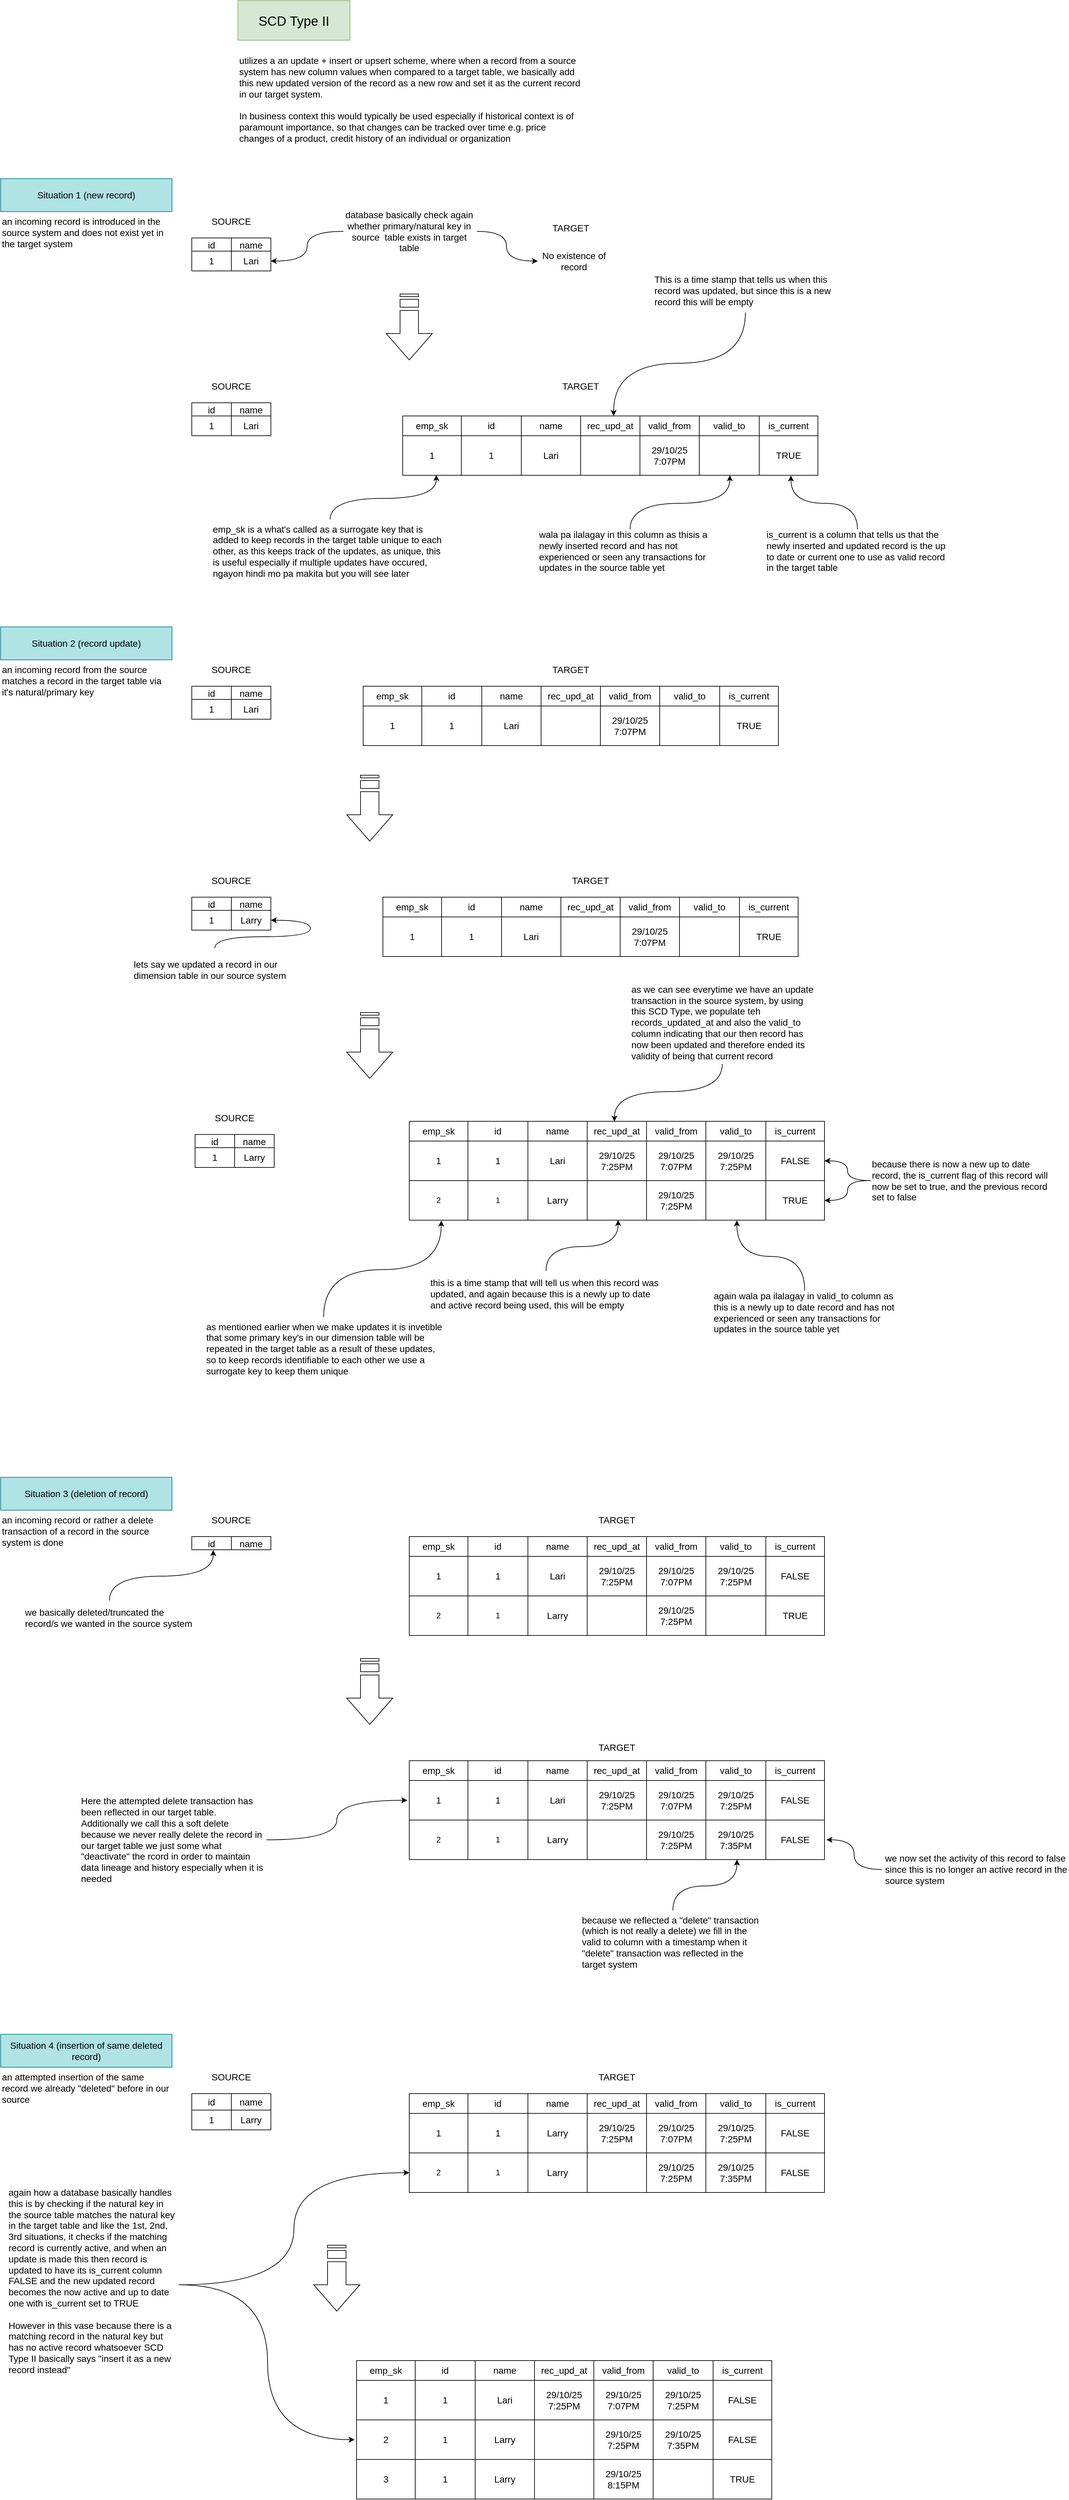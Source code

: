 <mxfile version="28.2.8">
  <diagram name="Page-1" id="8uks6ovD7YevyW2DW_H8">
    <mxGraphModel dx="2453" dy="963" grid="1" gridSize="10" guides="1" tooltips="1" connect="1" arrows="1" fold="1" page="1" pageScale="1" pageWidth="850" pageHeight="1100" math="0" shadow="0">
      <root>
        <mxCell id="0" />
        <mxCell id="1" parent="0" />
        <mxCell id="GU6CtsBpwwDYgCBMWmoV-8" value="&lt;span style=&quot;font-size: 14px;&quot;&gt;utilizes a an update + insert or upsert scheme, where when a record from a source system has new column values when compared to a target table, we basically add this new updated version of the record as a new row and set it as the current record in our target system.&lt;/span&gt;&lt;div&gt;&lt;span style=&quot;font-size: 14px;&quot;&gt;&lt;br&gt;&lt;/span&gt;&lt;/div&gt;&lt;div&gt;&lt;span style=&quot;font-size: 14px; background-color: transparent; color: light-dark(rgb(0, 0, 0), rgb(255, 255, 255));&quot;&gt;In business context t&lt;/span&gt;&lt;span style=&quot;font-size: 14px;&quot;&gt;his would typically be used especially if historical context is of paramount importance, so that changes can be tracked over time e.g. price changes of a product, credit history of an individual or organization&lt;/span&gt;&lt;/div&gt;" style="text;html=1;whiteSpace=wrap;strokeColor=none;fillColor=none;align=left;verticalAlign=middle;rounded=0;" vertex="1" parent="1">
          <mxGeometry x="-360" y="170" width="520" height="160" as="geometry" />
        </mxCell>
        <mxCell id="GU6CtsBpwwDYgCBMWmoV-16" value="&lt;span style=&quot;font-size: 14px;&quot;&gt;SOURCE&lt;/span&gt;" style="text;html=1;whiteSpace=wrap;strokeColor=none;fillColor=none;align=center;verticalAlign=middle;rounded=0;" vertex="1" parent="1">
          <mxGeometry x="-430" y="420" width="120" height="30" as="geometry" />
        </mxCell>
        <mxCell id="GU6CtsBpwwDYgCBMWmoV-17" value="&lt;span style=&quot;font-size: 14px;&quot;&gt;TARGET&lt;/span&gt;" style="text;html=1;whiteSpace=wrap;strokeColor=none;fillColor=none;align=center;verticalAlign=middle;rounded=0;" vertex="1" parent="1">
          <mxGeometry x="85" y="430" width="120" height="30" as="geometry" />
        </mxCell>
        <mxCell id="GU6CtsBpwwDYgCBMWmoV-25" value="&lt;font style=&quot;font-size: 20px;&quot;&gt;SCD Type II&lt;/font&gt;" style="text;html=1;whiteSpace=wrap;strokeColor=#82b366;fillColor=#d5e8d4;align=center;verticalAlign=middle;rounded=0;" vertex="1" parent="1">
          <mxGeometry x="-360" y="100" width="170" height="60" as="geometry" />
        </mxCell>
        <mxCell id="GU6CtsBpwwDYgCBMWmoV-63" value="" style="html=1;shadow=0;dashed=0;align=center;verticalAlign=middle;shape=mxgraph.arrows2.stripedArrow;dy=0.6;dx=40;notch=25;rotation=90;" vertex="1" parent="1">
          <mxGeometry x="-150" y="560" width="100" height="70" as="geometry" />
        </mxCell>
        <mxCell id="GU6CtsBpwwDYgCBMWmoV-87" value="&lt;span style=&quot;font-size: 14px;&quot;&gt;Situation 1 (new record)&lt;/span&gt;" style="text;html=1;whiteSpace=wrap;strokeColor=#0e8088;fillColor=#b0e3e6;align=center;verticalAlign=middle;rounded=0;" vertex="1" parent="1">
          <mxGeometry x="-720" y="370" width="260" height="50" as="geometry" />
        </mxCell>
        <mxCell id="GU6CtsBpwwDYgCBMWmoV-88" value="&lt;span style=&quot;color: rgb(0, 0, 0); font-family: Helvetica; font-size: 14px; font-style: normal; font-variant-ligatures: normal; font-variant-caps: normal; font-weight: 400; letter-spacing: normal; orphans: 2; text-align: left; text-indent: 0px; text-transform: none; widows: 2; word-spacing: 0px; -webkit-text-stroke-width: 0px; white-space: normal; text-decoration-thickness: initial; text-decoration-style: initial; text-decoration-color: initial; float: none; display: inline !important;&quot;&gt;an incoming record is introduced in the source system and does not exist yet in the target system&lt;/span&gt;" style="text;whiteSpace=wrap;html=1;" vertex="1" parent="1">
          <mxGeometry x="-720" y="420" width="260" height="60" as="geometry" />
        </mxCell>
        <mxCell id="GU6CtsBpwwDYgCBMWmoV-109" value="" style="shape=table;startSize=0;container=1;collapsible=0;childLayout=tableLayout;fillColor=default;" vertex="1" parent="1">
          <mxGeometry x="-430" y="460" width="120" height="50" as="geometry" />
        </mxCell>
        <mxCell id="GU6CtsBpwwDYgCBMWmoV-110" value="" style="shape=tableRow;horizontal=0;startSize=0;swimlaneHead=0;swimlaneBody=0;strokeColor=inherit;top=0;left=0;bottom=0;right=0;collapsible=0;dropTarget=0;fillColor=none;points=[[0,0.5],[1,0.5]];portConstraint=eastwest;" vertex="1" parent="GU6CtsBpwwDYgCBMWmoV-109">
          <mxGeometry width="120" height="20" as="geometry" />
        </mxCell>
        <mxCell id="GU6CtsBpwwDYgCBMWmoV-111" value="&lt;font style=&quot;font-size: 14px;&quot;&gt;id&lt;/font&gt;" style="shape=partialRectangle;html=1;whiteSpace=wrap;connectable=0;strokeColor=inherit;overflow=hidden;fillColor=none;top=0;left=0;bottom=0;right=0;pointerEvents=1;" vertex="1" parent="GU6CtsBpwwDYgCBMWmoV-110">
          <mxGeometry width="60" height="20" as="geometry">
            <mxRectangle width="60" height="20" as="alternateBounds" />
          </mxGeometry>
        </mxCell>
        <mxCell id="GU6CtsBpwwDYgCBMWmoV-112" value="&lt;font style=&quot;font-size: 14px;&quot;&gt;name&lt;/font&gt;" style="shape=partialRectangle;html=1;whiteSpace=wrap;connectable=0;strokeColor=inherit;overflow=hidden;fillColor=none;top=0;left=0;bottom=0;right=0;pointerEvents=1;" vertex="1" parent="GU6CtsBpwwDYgCBMWmoV-110">
          <mxGeometry x="60" width="60" height="20" as="geometry">
            <mxRectangle width="60" height="20" as="alternateBounds" />
          </mxGeometry>
        </mxCell>
        <mxCell id="GU6CtsBpwwDYgCBMWmoV-113" value="" style="shape=tableRow;horizontal=0;startSize=0;swimlaneHead=0;swimlaneBody=0;strokeColor=inherit;top=0;left=0;bottom=0;right=0;collapsible=0;dropTarget=0;fillColor=none;points=[[0,0.5],[1,0.5]];portConstraint=eastwest;" vertex="1" parent="GU6CtsBpwwDYgCBMWmoV-109">
          <mxGeometry y="20" width="120" height="30" as="geometry" />
        </mxCell>
        <mxCell id="GU6CtsBpwwDYgCBMWmoV-114" value="&lt;font style=&quot;font-size: 14px;&quot;&gt;1&lt;/font&gt;" style="shape=partialRectangle;html=1;whiteSpace=wrap;connectable=0;strokeColor=inherit;overflow=hidden;fillColor=none;top=0;left=0;bottom=0;right=0;pointerEvents=1;" vertex="1" parent="GU6CtsBpwwDYgCBMWmoV-113">
          <mxGeometry width="60" height="30" as="geometry">
            <mxRectangle width="60" height="30" as="alternateBounds" />
          </mxGeometry>
        </mxCell>
        <mxCell id="GU6CtsBpwwDYgCBMWmoV-115" value="&lt;font style=&quot;font-size: 14px;&quot;&gt;Lari&lt;/font&gt;" style="shape=partialRectangle;html=1;whiteSpace=wrap;connectable=0;strokeColor=inherit;overflow=hidden;fillColor=none;top=0;left=0;bottom=0;right=0;pointerEvents=1;" vertex="1" parent="GU6CtsBpwwDYgCBMWmoV-113">
          <mxGeometry x="60" width="60" height="30" as="geometry">
            <mxRectangle width="60" height="30" as="alternateBounds" />
          </mxGeometry>
        </mxCell>
        <mxCell id="GU6CtsBpwwDYgCBMWmoV-116" value="&lt;font style=&quot;font-size: 14px;&quot;&gt;No existence of record&lt;/font&gt;" style="text;html=1;whiteSpace=wrap;strokeColor=none;fillColor=none;align=center;verticalAlign=middle;rounded=0;" vertex="1" parent="1">
          <mxGeometry x="95" y="480" width="110" height="30" as="geometry" />
        </mxCell>
        <mxCell id="GU6CtsBpwwDYgCBMWmoV-119" value="&lt;span style=&quot;font-size: 14px;&quot;&gt;SOURCE&lt;/span&gt;" style="text;html=1;whiteSpace=wrap;strokeColor=none;fillColor=none;align=center;verticalAlign=middle;rounded=0;" vertex="1" parent="1">
          <mxGeometry x="-430" y="670" width="120" height="30" as="geometry" />
        </mxCell>
        <mxCell id="GU6CtsBpwwDYgCBMWmoV-120" value="" style="shape=table;startSize=0;container=1;collapsible=0;childLayout=tableLayout;fillColor=default;" vertex="1" parent="1">
          <mxGeometry x="-430" y="710" width="120" height="50" as="geometry" />
        </mxCell>
        <mxCell id="GU6CtsBpwwDYgCBMWmoV-121" value="" style="shape=tableRow;horizontal=0;startSize=0;swimlaneHead=0;swimlaneBody=0;strokeColor=inherit;top=0;left=0;bottom=0;right=0;collapsible=0;dropTarget=0;fillColor=none;points=[[0,0.5],[1,0.5]];portConstraint=eastwest;" vertex="1" parent="GU6CtsBpwwDYgCBMWmoV-120">
          <mxGeometry width="120" height="20" as="geometry" />
        </mxCell>
        <mxCell id="GU6CtsBpwwDYgCBMWmoV-122" value="&lt;font style=&quot;font-size: 14px;&quot;&gt;id&lt;/font&gt;" style="shape=partialRectangle;html=1;whiteSpace=wrap;connectable=0;strokeColor=inherit;overflow=hidden;fillColor=none;top=0;left=0;bottom=0;right=0;pointerEvents=1;" vertex="1" parent="GU6CtsBpwwDYgCBMWmoV-121">
          <mxGeometry width="60" height="20" as="geometry">
            <mxRectangle width="60" height="20" as="alternateBounds" />
          </mxGeometry>
        </mxCell>
        <mxCell id="GU6CtsBpwwDYgCBMWmoV-123" value="&lt;font style=&quot;font-size: 14px;&quot;&gt;name&lt;/font&gt;" style="shape=partialRectangle;html=1;whiteSpace=wrap;connectable=0;strokeColor=inherit;overflow=hidden;fillColor=none;top=0;left=0;bottom=0;right=0;pointerEvents=1;" vertex="1" parent="GU6CtsBpwwDYgCBMWmoV-121">
          <mxGeometry x="60" width="60" height="20" as="geometry">
            <mxRectangle width="60" height="20" as="alternateBounds" />
          </mxGeometry>
        </mxCell>
        <mxCell id="GU6CtsBpwwDYgCBMWmoV-124" value="" style="shape=tableRow;horizontal=0;startSize=0;swimlaneHead=0;swimlaneBody=0;strokeColor=inherit;top=0;left=0;bottom=0;right=0;collapsible=0;dropTarget=0;fillColor=none;points=[[0,0.5],[1,0.5]];portConstraint=eastwest;" vertex="1" parent="GU6CtsBpwwDYgCBMWmoV-120">
          <mxGeometry y="20" width="120" height="30" as="geometry" />
        </mxCell>
        <mxCell id="GU6CtsBpwwDYgCBMWmoV-125" value="&lt;font style=&quot;font-size: 14px;&quot;&gt;1&lt;/font&gt;" style="shape=partialRectangle;html=1;whiteSpace=wrap;connectable=0;strokeColor=inherit;overflow=hidden;fillColor=none;top=0;left=0;bottom=0;right=0;pointerEvents=1;" vertex="1" parent="GU6CtsBpwwDYgCBMWmoV-124">
          <mxGeometry width="60" height="30" as="geometry">
            <mxRectangle width="60" height="30" as="alternateBounds" />
          </mxGeometry>
        </mxCell>
        <mxCell id="GU6CtsBpwwDYgCBMWmoV-126" value="&lt;font style=&quot;font-size: 14px;&quot;&gt;Lari&lt;/font&gt;" style="shape=partialRectangle;html=1;whiteSpace=wrap;connectable=0;strokeColor=inherit;overflow=hidden;fillColor=none;top=0;left=0;bottom=0;right=0;pointerEvents=1;" vertex="1" parent="GU6CtsBpwwDYgCBMWmoV-124">
          <mxGeometry x="60" width="60" height="30" as="geometry">
            <mxRectangle width="60" height="30" as="alternateBounds" />
          </mxGeometry>
        </mxCell>
        <mxCell id="GU6CtsBpwwDYgCBMWmoV-127" value="&lt;font style=&quot;font-size: 14px;&quot;&gt;TARGET&lt;/font&gt;" style="text;html=1;whiteSpace=wrap;strokeColor=none;fillColor=none;align=center;verticalAlign=middle;rounded=0;" vertex="1" parent="1">
          <mxGeometry x="100" y="670" width="120" height="30" as="geometry" />
        </mxCell>
        <mxCell id="GU6CtsBpwwDYgCBMWmoV-128" value="" style="shape=table;startSize=0;container=1;collapsible=0;childLayout=tableLayout;fillColor=default;" vertex="1" parent="1">
          <mxGeometry x="-110" y="730" width="630" height="90" as="geometry" />
        </mxCell>
        <mxCell id="GU6CtsBpwwDYgCBMWmoV-129" value="" style="shape=tableRow;horizontal=0;startSize=0;swimlaneHead=0;swimlaneBody=0;strokeColor=inherit;top=0;left=0;bottom=0;right=0;collapsible=0;dropTarget=0;fillColor=none;points=[[0,0.5],[1,0.5]];portConstraint=eastwest;" vertex="1" parent="GU6CtsBpwwDYgCBMWmoV-128">
          <mxGeometry width="630" height="30" as="geometry" />
        </mxCell>
        <mxCell id="GU6CtsBpwwDYgCBMWmoV-143" value="&lt;font style=&quot;font-size: 14px;&quot;&gt;emp_sk&lt;/font&gt;" style="shape=partialRectangle;html=1;whiteSpace=wrap;connectable=0;strokeColor=inherit;overflow=hidden;fillColor=none;top=0;left=0;bottom=0;right=0;pointerEvents=1;" vertex="1" parent="GU6CtsBpwwDYgCBMWmoV-129">
          <mxGeometry width="89" height="30" as="geometry">
            <mxRectangle width="89" height="30" as="alternateBounds" />
          </mxGeometry>
        </mxCell>
        <mxCell id="GU6CtsBpwwDYgCBMWmoV-130" value="&lt;font style=&quot;font-size: 14px;&quot;&gt;id&lt;/font&gt;" style="shape=partialRectangle;html=1;whiteSpace=wrap;connectable=0;strokeColor=inherit;overflow=hidden;fillColor=none;top=0;left=0;bottom=0;right=0;pointerEvents=1;" vertex="1" parent="GU6CtsBpwwDYgCBMWmoV-129">
          <mxGeometry x="89" width="91" height="30" as="geometry">
            <mxRectangle width="91" height="30" as="alternateBounds" />
          </mxGeometry>
        </mxCell>
        <mxCell id="GU6CtsBpwwDYgCBMWmoV-131" value="&lt;font style=&quot;font-size: 14px;&quot;&gt;name&lt;/font&gt;" style="shape=partialRectangle;html=1;whiteSpace=wrap;connectable=0;strokeColor=inherit;overflow=hidden;fillColor=none;top=0;left=0;bottom=0;right=0;pointerEvents=1;" vertex="1" parent="GU6CtsBpwwDYgCBMWmoV-129">
          <mxGeometry x="180" width="90" height="30" as="geometry">
            <mxRectangle width="90" height="30" as="alternateBounds" />
          </mxGeometry>
        </mxCell>
        <mxCell id="GU6CtsBpwwDYgCBMWmoV-135" value="&lt;font style=&quot;font-size: 14px;&quot;&gt;rec_upd_at&lt;/font&gt;" style="shape=partialRectangle;html=1;whiteSpace=wrap;connectable=0;strokeColor=inherit;overflow=hidden;fillColor=none;top=0;left=0;bottom=0;right=0;pointerEvents=1;" vertex="1" parent="GU6CtsBpwwDYgCBMWmoV-129">
          <mxGeometry x="270" width="90" height="30" as="geometry">
            <mxRectangle width="90" height="30" as="alternateBounds" />
          </mxGeometry>
        </mxCell>
        <mxCell id="GU6CtsBpwwDYgCBMWmoV-137" value="&lt;font style=&quot;font-size: 14px;&quot;&gt;valid_from&lt;/font&gt;" style="shape=partialRectangle;html=1;whiteSpace=wrap;connectable=0;strokeColor=inherit;overflow=hidden;fillColor=none;top=0;left=0;bottom=0;right=0;pointerEvents=1;" vertex="1" parent="GU6CtsBpwwDYgCBMWmoV-129">
          <mxGeometry x="360" width="90" height="30" as="geometry">
            <mxRectangle width="90" height="30" as="alternateBounds" />
          </mxGeometry>
        </mxCell>
        <mxCell id="GU6CtsBpwwDYgCBMWmoV-139" value="&lt;font style=&quot;font-size: 14px;&quot;&gt;valid_to&lt;/font&gt;" style="shape=partialRectangle;html=1;whiteSpace=wrap;connectable=0;strokeColor=inherit;overflow=hidden;fillColor=none;top=0;left=0;bottom=0;right=0;pointerEvents=1;" vertex="1" parent="GU6CtsBpwwDYgCBMWmoV-129">
          <mxGeometry x="450" width="91" height="30" as="geometry">
            <mxRectangle width="91" height="30" as="alternateBounds" />
          </mxGeometry>
        </mxCell>
        <mxCell id="GU6CtsBpwwDYgCBMWmoV-141" value="&lt;font style=&quot;font-size: 14px;&quot;&gt;is_current&lt;/font&gt;" style="shape=partialRectangle;html=1;whiteSpace=wrap;connectable=0;strokeColor=inherit;overflow=hidden;fillColor=none;top=0;left=0;bottom=0;right=0;pointerEvents=1;" vertex="1" parent="GU6CtsBpwwDYgCBMWmoV-129">
          <mxGeometry x="541" width="89" height="30" as="geometry">
            <mxRectangle width="89" height="30" as="alternateBounds" />
          </mxGeometry>
        </mxCell>
        <mxCell id="GU6CtsBpwwDYgCBMWmoV-132" value="" style="shape=tableRow;horizontal=0;startSize=0;swimlaneHead=0;swimlaneBody=0;strokeColor=inherit;top=0;left=0;bottom=0;right=0;collapsible=0;dropTarget=0;fillColor=none;points=[[0,0.5],[1,0.5]];portConstraint=eastwest;" vertex="1" parent="GU6CtsBpwwDYgCBMWmoV-128">
          <mxGeometry y="30" width="630" height="60" as="geometry" />
        </mxCell>
        <mxCell id="GU6CtsBpwwDYgCBMWmoV-144" value="&lt;font style=&quot;font-size: 14px;&quot;&gt;1&lt;/font&gt;" style="shape=partialRectangle;html=1;whiteSpace=wrap;connectable=0;strokeColor=inherit;overflow=hidden;fillColor=none;top=0;left=0;bottom=0;right=0;pointerEvents=1;" vertex="1" parent="GU6CtsBpwwDYgCBMWmoV-132">
          <mxGeometry width="89" height="60" as="geometry">
            <mxRectangle width="89" height="60" as="alternateBounds" />
          </mxGeometry>
        </mxCell>
        <mxCell id="GU6CtsBpwwDYgCBMWmoV-133" value="&lt;font style=&quot;font-size: 14px;&quot;&gt;1&lt;/font&gt;" style="shape=partialRectangle;html=1;whiteSpace=wrap;connectable=0;strokeColor=inherit;overflow=hidden;fillColor=none;top=0;left=0;bottom=0;right=0;pointerEvents=1;" vertex="1" parent="GU6CtsBpwwDYgCBMWmoV-132">
          <mxGeometry x="89" width="91" height="60" as="geometry">
            <mxRectangle width="91" height="60" as="alternateBounds" />
          </mxGeometry>
        </mxCell>
        <mxCell id="GU6CtsBpwwDYgCBMWmoV-134" value="&lt;font style=&quot;font-size: 14px;&quot;&gt;Lari&lt;/font&gt;" style="shape=partialRectangle;html=1;whiteSpace=wrap;connectable=0;strokeColor=inherit;overflow=hidden;fillColor=none;top=0;left=0;bottom=0;right=0;pointerEvents=1;" vertex="1" parent="GU6CtsBpwwDYgCBMWmoV-132">
          <mxGeometry x="180" width="90" height="60" as="geometry">
            <mxRectangle width="90" height="60" as="alternateBounds" />
          </mxGeometry>
        </mxCell>
        <mxCell id="GU6CtsBpwwDYgCBMWmoV-136" style="shape=partialRectangle;html=1;whiteSpace=wrap;connectable=0;strokeColor=inherit;overflow=hidden;fillColor=none;top=0;left=0;bottom=0;right=0;pointerEvents=1;" vertex="1" parent="GU6CtsBpwwDYgCBMWmoV-132">
          <mxGeometry x="270" width="90" height="60" as="geometry">
            <mxRectangle width="90" height="60" as="alternateBounds" />
          </mxGeometry>
        </mxCell>
        <mxCell id="GU6CtsBpwwDYgCBMWmoV-138" value="&lt;font style=&quot;font-size: 14px;&quot;&gt;29/10/25 7:07PM&lt;/font&gt;" style="shape=partialRectangle;html=1;whiteSpace=wrap;connectable=0;strokeColor=inherit;overflow=hidden;fillColor=none;top=0;left=0;bottom=0;right=0;pointerEvents=1;" vertex="1" parent="GU6CtsBpwwDYgCBMWmoV-132">
          <mxGeometry x="360" width="90" height="60" as="geometry">
            <mxRectangle width="90" height="60" as="alternateBounds" />
          </mxGeometry>
        </mxCell>
        <mxCell id="GU6CtsBpwwDYgCBMWmoV-140" style="shape=partialRectangle;html=1;whiteSpace=wrap;connectable=0;strokeColor=inherit;overflow=hidden;fillColor=none;top=0;left=0;bottom=0;right=0;pointerEvents=1;" vertex="1" parent="GU6CtsBpwwDYgCBMWmoV-132">
          <mxGeometry x="450" width="91" height="60" as="geometry">
            <mxRectangle width="91" height="60" as="alternateBounds" />
          </mxGeometry>
        </mxCell>
        <mxCell id="GU6CtsBpwwDYgCBMWmoV-142" value="&lt;font style=&quot;font-size: 14px;&quot;&gt;TRUE&lt;/font&gt;" style="shape=partialRectangle;html=1;whiteSpace=wrap;connectable=0;strokeColor=inherit;overflow=hidden;fillColor=none;top=0;left=0;bottom=0;right=0;pointerEvents=1;" vertex="1" parent="GU6CtsBpwwDYgCBMWmoV-132">
          <mxGeometry x="541" width="89" height="60" as="geometry">
            <mxRectangle width="89" height="60" as="alternateBounds" />
          </mxGeometry>
        </mxCell>
        <mxCell id="GU6CtsBpwwDYgCBMWmoV-148" style="edgeStyle=orthogonalEdgeStyle;rounded=0;orthogonalLoop=1;jettySize=auto;html=1;entryX=0;entryY=0.5;entryDx=0;entryDy=0;curved=1;sourcePerimeterSpacing=3;targetPerimeterSpacing=3;" edge="1" parent="1" source="GU6CtsBpwwDYgCBMWmoV-147" target="GU6CtsBpwwDYgCBMWmoV-116">
          <mxGeometry relative="1" as="geometry" />
        </mxCell>
        <mxCell id="GU6CtsBpwwDYgCBMWmoV-149" style="edgeStyle=orthogonalEdgeStyle;rounded=0;orthogonalLoop=1;jettySize=auto;html=1;exitX=0;exitY=0.5;exitDx=0;exitDy=0;entryX=1;entryY=0.5;entryDx=0;entryDy=0;curved=1;sourcePerimeterSpacing=3;targetPerimeterSpacing=3;" edge="1" parent="1" source="GU6CtsBpwwDYgCBMWmoV-147" target="GU6CtsBpwwDYgCBMWmoV-113">
          <mxGeometry relative="1" as="geometry" />
        </mxCell>
        <mxCell id="GU6CtsBpwwDYgCBMWmoV-147" value="&lt;span style=&quot;font-size: 14px;&quot;&gt;database basically check again whether primary/natural key in source&amp;nbsp; table exists in target table&lt;/span&gt;" style="text;html=1;whiteSpace=wrap;strokeColor=none;fillColor=none;align=center;verticalAlign=middle;rounded=0;" vertex="1" parent="1">
          <mxGeometry x="-200" y="410" width="200" height="80" as="geometry" />
        </mxCell>
        <mxCell id="GU6CtsBpwwDYgCBMWmoV-150" value="&lt;font style=&quot;font-size: 14px;&quot;&gt;This is a time stamp that tells us when this record was updated, but since this is a new record this will be empty&lt;/font&gt;" style="text;html=1;whiteSpace=wrap;strokeColor=none;fillColor=none;align=left;verticalAlign=middle;rounded=0;" vertex="1" parent="1">
          <mxGeometry x="270" y="510" width="280" height="60" as="geometry" />
        </mxCell>
        <mxCell id="GU6CtsBpwwDYgCBMWmoV-151" style="edgeStyle=orthogonalEdgeStyle;rounded=0;orthogonalLoop=1;jettySize=auto;html=1;curved=1;entryX=0.508;entryY=0;entryDx=0;entryDy=0;entryPerimeter=0;sourcePerimeterSpacing=3;targetPerimeterSpacing=3;" edge="1" parent="1" source="GU6CtsBpwwDYgCBMWmoV-150" target="GU6CtsBpwwDYgCBMWmoV-129">
          <mxGeometry relative="1" as="geometry">
            <mxPoint x="210" y="740" as="targetPoint" />
          </mxGeometry>
        </mxCell>
        <mxCell id="GU6CtsBpwwDYgCBMWmoV-152" value="&lt;font style=&quot;font-size: 14px;&quot;&gt;emp_sk is a what&#39;s called as a surrogate key that is added to keep records in the target table unique to each other, as this keeps track of the updates, as unique, this is useful especially if multiple updates have occured, ngayon hindi mo pa makita but you will see later&lt;/font&gt;" style="text;html=1;whiteSpace=wrap;strokeColor=none;fillColor=none;align=left;verticalAlign=middle;rounded=0;" vertex="1" parent="1">
          <mxGeometry x="-400" y="890" width="360" height="90" as="geometry" />
        </mxCell>
        <mxCell id="GU6CtsBpwwDYgCBMWmoV-154" style="edgeStyle=orthogonalEdgeStyle;rounded=0;orthogonalLoop=1;jettySize=auto;html=1;entryX=0.081;entryY=0.993;entryDx=0;entryDy=0;entryPerimeter=0;sourcePerimeterSpacing=3;shadow=0;targetPerimeterSpacing=3;curved=1;" edge="1" parent="1" source="GU6CtsBpwwDYgCBMWmoV-152" target="GU6CtsBpwwDYgCBMWmoV-132">
          <mxGeometry relative="1" as="geometry" />
        </mxCell>
        <mxCell id="GU6CtsBpwwDYgCBMWmoV-155" value="&lt;font style=&quot;font-size: 14px;&quot;&gt;is_current is a column that tells us that the newly inserted and updated record is the up to date or current one to use as valid record in the target table&lt;/font&gt;" style="text;html=1;whiteSpace=wrap;strokeColor=none;fillColor=none;align=left;verticalAlign=middle;rounded=0;" vertex="1" parent="1">
          <mxGeometry x="440" y="905" width="280" height="60" as="geometry" />
        </mxCell>
        <mxCell id="GU6CtsBpwwDYgCBMWmoV-156" style="edgeStyle=orthogonalEdgeStyle;rounded=0;orthogonalLoop=1;jettySize=auto;html=1;entryX=0.935;entryY=1.007;entryDx=0;entryDy=0;entryPerimeter=0;sourcePerimeterSpacing=3;targetPerimeterSpacing=3;curved=1;" edge="1" parent="1" source="GU6CtsBpwwDYgCBMWmoV-155" target="GU6CtsBpwwDYgCBMWmoV-132">
          <mxGeometry relative="1" as="geometry" />
        </mxCell>
        <mxCell id="GU6CtsBpwwDYgCBMWmoV-157" value="&lt;font style=&quot;font-size: 14px;&quot;&gt;wala pa ilalagay in this column as thisis a newly inserted record and has not experienced or seen any transactions for updates in the source table yet&lt;/font&gt;" style="text;html=1;whiteSpace=wrap;strokeColor=none;fillColor=none;align=left;verticalAlign=middle;rounded=0;" vertex="1" parent="1">
          <mxGeometry x="95" y="905" width="280" height="60" as="geometry" />
        </mxCell>
        <mxCell id="GU6CtsBpwwDYgCBMWmoV-158" style="edgeStyle=orthogonalEdgeStyle;rounded=0;orthogonalLoop=1;jettySize=auto;html=1;entryX=0.788;entryY=0.999;entryDx=0;entryDy=0;entryPerimeter=0;sourcePerimeterSpacing=3;targetPerimeterSpacing=3;curved=1;" edge="1" parent="1" source="GU6CtsBpwwDYgCBMWmoV-157" target="GU6CtsBpwwDYgCBMWmoV-132">
          <mxGeometry relative="1" as="geometry" />
        </mxCell>
        <mxCell id="GU6CtsBpwwDYgCBMWmoV-159" value="&lt;span style=&quot;font-size: 14px;&quot;&gt;SOURCE&lt;/span&gt;" style="text;html=1;whiteSpace=wrap;strokeColor=none;fillColor=none;align=center;verticalAlign=middle;rounded=0;" vertex="1" parent="1">
          <mxGeometry x="-430" y="1100" width="120" height="30" as="geometry" />
        </mxCell>
        <mxCell id="GU6CtsBpwwDYgCBMWmoV-160" value="&lt;span style=&quot;font-size: 14px;&quot;&gt;TARGET&lt;/span&gt;" style="text;html=1;whiteSpace=wrap;strokeColor=none;fillColor=none;align=center;verticalAlign=middle;rounded=0;" vertex="1" parent="1">
          <mxGeometry x="85" y="1100" width="120" height="30" as="geometry" />
        </mxCell>
        <mxCell id="GU6CtsBpwwDYgCBMWmoV-161" value="" style="html=1;shadow=0;dashed=0;align=center;verticalAlign=middle;shape=mxgraph.arrows2.stripedArrow;dy=0.6;dx=40;notch=25;rotation=90;" vertex="1" parent="1">
          <mxGeometry x="-210" y="1290" width="100" height="70" as="geometry" />
        </mxCell>
        <mxCell id="GU6CtsBpwwDYgCBMWmoV-162" value="&lt;span style=&quot;font-size: 14px;&quot;&gt;Situation 2 (record update)&lt;/span&gt;" style="text;html=1;whiteSpace=wrap;strokeColor=#0e8088;fillColor=#b0e3e6;align=center;verticalAlign=middle;rounded=0;" vertex="1" parent="1">
          <mxGeometry x="-720" y="1050" width="260" height="50" as="geometry" />
        </mxCell>
        <mxCell id="GU6CtsBpwwDYgCBMWmoV-163" value="&lt;span style=&quot;color: rgb(0, 0, 0); font-family: Helvetica; font-size: 14px; font-style: normal; font-variant-ligatures: normal; font-variant-caps: normal; font-weight: 400; letter-spacing: normal; orphans: 2; text-align: left; text-indent: 0px; text-transform: none; widows: 2; word-spacing: 0px; -webkit-text-stroke-width: 0px; white-space: normal; text-decoration-thickness: initial; text-decoration-style: initial; text-decoration-color: initial; float: none; display: inline !important;&quot;&gt;an incoming record from the source matches a record in the target table via it&#39;s natural/primary key&lt;/span&gt;" style="text;whiteSpace=wrap;html=1;" vertex="1" parent="1">
          <mxGeometry x="-720" y="1100" width="260" height="60" as="geometry" />
        </mxCell>
        <mxCell id="GU6CtsBpwwDYgCBMWmoV-164" value="" style="shape=table;startSize=0;container=1;collapsible=0;childLayout=tableLayout;fillColor=default;" vertex="1" parent="1">
          <mxGeometry x="-430" y="1140" width="120" height="50" as="geometry" />
        </mxCell>
        <mxCell id="GU6CtsBpwwDYgCBMWmoV-165" value="" style="shape=tableRow;horizontal=0;startSize=0;swimlaneHead=0;swimlaneBody=0;strokeColor=inherit;top=0;left=0;bottom=0;right=0;collapsible=0;dropTarget=0;fillColor=none;points=[[0,0.5],[1,0.5]];portConstraint=eastwest;" vertex="1" parent="GU6CtsBpwwDYgCBMWmoV-164">
          <mxGeometry width="120" height="20" as="geometry" />
        </mxCell>
        <mxCell id="GU6CtsBpwwDYgCBMWmoV-166" value="&lt;font style=&quot;font-size: 14px;&quot;&gt;id&lt;/font&gt;" style="shape=partialRectangle;html=1;whiteSpace=wrap;connectable=0;strokeColor=inherit;overflow=hidden;fillColor=none;top=0;left=0;bottom=0;right=0;pointerEvents=1;" vertex="1" parent="GU6CtsBpwwDYgCBMWmoV-165">
          <mxGeometry width="60" height="20" as="geometry">
            <mxRectangle width="60" height="20" as="alternateBounds" />
          </mxGeometry>
        </mxCell>
        <mxCell id="GU6CtsBpwwDYgCBMWmoV-167" value="&lt;font style=&quot;font-size: 14px;&quot;&gt;name&lt;/font&gt;" style="shape=partialRectangle;html=1;whiteSpace=wrap;connectable=0;strokeColor=inherit;overflow=hidden;fillColor=none;top=0;left=0;bottom=0;right=0;pointerEvents=1;" vertex="1" parent="GU6CtsBpwwDYgCBMWmoV-165">
          <mxGeometry x="60" width="60" height="20" as="geometry">
            <mxRectangle width="60" height="20" as="alternateBounds" />
          </mxGeometry>
        </mxCell>
        <mxCell id="GU6CtsBpwwDYgCBMWmoV-168" value="" style="shape=tableRow;horizontal=0;startSize=0;swimlaneHead=0;swimlaneBody=0;strokeColor=inherit;top=0;left=0;bottom=0;right=0;collapsible=0;dropTarget=0;fillColor=none;points=[[0,0.5],[1,0.5]];portConstraint=eastwest;" vertex="1" parent="GU6CtsBpwwDYgCBMWmoV-164">
          <mxGeometry y="20" width="120" height="30" as="geometry" />
        </mxCell>
        <mxCell id="GU6CtsBpwwDYgCBMWmoV-169" value="&lt;font style=&quot;font-size: 14px;&quot;&gt;1&lt;/font&gt;" style="shape=partialRectangle;html=1;whiteSpace=wrap;connectable=0;strokeColor=inherit;overflow=hidden;fillColor=none;top=0;left=0;bottom=0;right=0;pointerEvents=1;" vertex="1" parent="GU6CtsBpwwDYgCBMWmoV-168">
          <mxGeometry width="60" height="30" as="geometry">
            <mxRectangle width="60" height="30" as="alternateBounds" />
          </mxGeometry>
        </mxCell>
        <mxCell id="GU6CtsBpwwDYgCBMWmoV-170" value="&lt;font style=&quot;font-size: 14px;&quot;&gt;Lari&lt;/font&gt;" style="shape=partialRectangle;html=1;whiteSpace=wrap;connectable=0;strokeColor=inherit;overflow=hidden;fillColor=none;top=0;left=0;bottom=0;right=0;pointerEvents=1;" vertex="1" parent="GU6CtsBpwwDYgCBMWmoV-168">
          <mxGeometry x="60" width="60" height="30" as="geometry">
            <mxRectangle width="60" height="30" as="alternateBounds" />
          </mxGeometry>
        </mxCell>
        <mxCell id="GU6CtsBpwwDYgCBMWmoV-172" value="&lt;span style=&quot;font-size: 14px;&quot;&gt;SOURCE&lt;/span&gt;" style="text;html=1;whiteSpace=wrap;strokeColor=none;fillColor=none;align=center;verticalAlign=middle;rounded=0;" vertex="1" parent="1">
          <mxGeometry x="-430" y="1420" width="120" height="30" as="geometry" />
        </mxCell>
        <mxCell id="GU6CtsBpwwDYgCBMWmoV-173" value="" style="shape=table;startSize=0;container=1;collapsible=0;childLayout=tableLayout;fillColor=default;" vertex="1" parent="1">
          <mxGeometry x="-430" y="1460" width="120" height="50" as="geometry" />
        </mxCell>
        <mxCell id="GU6CtsBpwwDYgCBMWmoV-174" value="" style="shape=tableRow;horizontal=0;startSize=0;swimlaneHead=0;swimlaneBody=0;strokeColor=inherit;top=0;left=0;bottom=0;right=0;collapsible=0;dropTarget=0;fillColor=none;points=[[0,0.5],[1,0.5]];portConstraint=eastwest;" vertex="1" parent="GU6CtsBpwwDYgCBMWmoV-173">
          <mxGeometry width="120" height="20" as="geometry" />
        </mxCell>
        <mxCell id="GU6CtsBpwwDYgCBMWmoV-175" value="&lt;font style=&quot;font-size: 14px;&quot;&gt;id&lt;/font&gt;" style="shape=partialRectangle;html=1;whiteSpace=wrap;connectable=0;strokeColor=inherit;overflow=hidden;fillColor=none;top=0;left=0;bottom=0;right=0;pointerEvents=1;" vertex="1" parent="GU6CtsBpwwDYgCBMWmoV-174">
          <mxGeometry width="60" height="20" as="geometry">
            <mxRectangle width="60" height="20" as="alternateBounds" />
          </mxGeometry>
        </mxCell>
        <mxCell id="GU6CtsBpwwDYgCBMWmoV-176" value="&lt;font style=&quot;font-size: 14px;&quot;&gt;name&lt;/font&gt;" style="shape=partialRectangle;html=1;whiteSpace=wrap;connectable=0;strokeColor=inherit;overflow=hidden;fillColor=none;top=0;left=0;bottom=0;right=0;pointerEvents=1;" vertex="1" parent="GU6CtsBpwwDYgCBMWmoV-174">
          <mxGeometry x="60" width="60" height="20" as="geometry">
            <mxRectangle width="60" height="20" as="alternateBounds" />
          </mxGeometry>
        </mxCell>
        <mxCell id="GU6CtsBpwwDYgCBMWmoV-177" value="" style="shape=tableRow;horizontal=0;startSize=0;swimlaneHead=0;swimlaneBody=0;strokeColor=inherit;top=0;left=0;bottom=0;right=0;collapsible=0;dropTarget=0;fillColor=none;points=[[0,0.5],[1,0.5]];portConstraint=eastwest;" vertex="1" parent="GU6CtsBpwwDYgCBMWmoV-173">
          <mxGeometry y="20" width="120" height="30" as="geometry" />
        </mxCell>
        <mxCell id="GU6CtsBpwwDYgCBMWmoV-178" value="&lt;font style=&quot;font-size: 14px;&quot;&gt;1&lt;/font&gt;" style="shape=partialRectangle;html=1;whiteSpace=wrap;connectable=0;strokeColor=inherit;overflow=hidden;fillColor=none;top=0;left=0;bottom=0;right=0;pointerEvents=1;" vertex="1" parent="GU6CtsBpwwDYgCBMWmoV-177">
          <mxGeometry width="60" height="30" as="geometry">
            <mxRectangle width="60" height="30" as="alternateBounds" />
          </mxGeometry>
        </mxCell>
        <mxCell id="GU6CtsBpwwDYgCBMWmoV-179" value="&lt;font style=&quot;font-size: 14px;&quot;&gt;Larry&lt;/font&gt;" style="shape=partialRectangle;html=1;whiteSpace=wrap;connectable=0;strokeColor=inherit;overflow=hidden;fillColor=none;top=0;left=0;bottom=0;right=0;pointerEvents=1;" vertex="1" parent="GU6CtsBpwwDYgCBMWmoV-177">
          <mxGeometry x="60" width="60" height="30" as="geometry">
            <mxRectangle width="60" height="30" as="alternateBounds" />
          </mxGeometry>
        </mxCell>
        <mxCell id="GU6CtsBpwwDYgCBMWmoV-180" value="&lt;font style=&quot;font-size: 14px;&quot;&gt;TARGET&lt;/font&gt;" style="text;html=1;whiteSpace=wrap;strokeColor=none;fillColor=none;align=center;verticalAlign=middle;rounded=0;" vertex="1" parent="1">
          <mxGeometry x="115" y="1420" width="120" height="30" as="geometry" />
        </mxCell>
        <mxCell id="GU6CtsBpwwDYgCBMWmoV-181" value="" style="shape=table;startSize=0;container=1;collapsible=0;childLayout=tableLayout;fillColor=default;" vertex="1" parent="1">
          <mxGeometry x="-140" y="1460" width="630" height="90" as="geometry" />
        </mxCell>
        <mxCell id="GU6CtsBpwwDYgCBMWmoV-182" value="" style="shape=tableRow;horizontal=0;startSize=0;swimlaneHead=0;swimlaneBody=0;strokeColor=inherit;top=0;left=0;bottom=0;right=0;collapsible=0;dropTarget=0;fillColor=none;points=[[0,0.5],[1,0.5]];portConstraint=eastwest;" vertex="1" parent="GU6CtsBpwwDYgCBMWmoV-181">
          <mxGeometry width="630" height="30" as="geometry" />
        </mxCell>
        <mxCell id="GU6CtsBpwwDYgCBMWmoV-183" value="&lt;font style=&quot;font-size: 14px;&quot;&gt;emp_sk&lt;/font&gt;" style="shape=partialRectangle;html=1;whiteSpace=wrap;connectable=0;strokeColor=inherit;overflow=hidden;fillColor=none;top=0;left=0;bottom=0;right=0;pointerEvents=1;" vertex="1" parent="GU6CtsBpwwDYgCBMWmoV-182">
          <mxGeometry width="89" height="30" as="geometry">
            <mxRectangle width="89" height="30" as="alternateBounds" />
          </mxGeometry>
        </mxCell>
        <mxCell id="GU6CtsBpwwDYgCBMWmoV-184" value="&lt;font style=&quot;font-size: 14px;&quot;&gt;id&lt;/font&gt;" style="shape=partialRectangle;html=1;whiteSpace=wrap;connectable=0;strokeColor=inherit;overflow=hidden;fillColor=none;top=0;left=0;bottom=0;right=0;pointerEvents=1;" vertex="1" parent="GU6CtsBpwwDYgCBMWmoV-182">
          <mxGeometry x="89" width="91" height="30" as="geometry">
            <mxRectangle width="91" height="30" as="alternateBounds" />
          </mxGeometry>
        </mxCell>
        <mxCell id="GU6CtsBpwwDYgCBMWmoV-185" value="&lt;font style=&quot;font-size: 14px;&quot;&gt;name&lt;/font&gt;" style="shape=partialRectangle;html=1;whiteSpace=wrap;connectable=0;strokeColor=inherit;overflow=hidden;fillColor=none;top=0;left=0;bottom=0;right=0;pointerEvents=1;" vertex="1" parent="GU6CtsBpwwDYgCBMWmoV-182">
          <mxGeometry x="180" width="90" height="30" as="geometry">
            <mxRectangle width="90" height="30" as="alternateBounds" />
          </mxGeometry>
        </mxCell>
        <mxCell id="GU6CtsBpwwDYgCBMWmoV-186" value="&lt;font style=&quot;font-size: 14px;&quot;&gt;rec_upd_at&lt;/font&gt;" style="shape=partialRectangle;html=1;whiteSpace=wrap;connectable=0;strokeColor=inherit;overflow=hidden;fillColor=none;top=0;left=0;bottom=0;right=0;pointerEvents=1;" vertex="1" parent="GU6CtsBpwwDYgCBMWmoV-182">
          <mxGeometry x="270" width="90" height="30" as="geometry">
            <mxRectangle width="90" height="30" as="alternateBounds" />
          </mxGeometry>
        </mxCell>
        <mxCell id="GU6CtsBpwwDYgCBMWmoV-187" value="&lt;font style=&quot;font-size: 14px;&quot;&gt;valid_from&lt;/font&gt;" style="shape=partialRectangle;html=1;whiteSpace=wrap;connectable=0;strokeColor=inherit;overflow=hidden;fillColor=none;top=0;left=0;bottom=0;right=0;pointerEvents=1;" vertex="1" parent="GU6CtsBpwwDYgCBMWmoV-182">
          <mxGeometry x="360" width="90" height="30" as="geometry">
            <mxRectangle width="90" height="30" as="alternateBounds" />
          </mxGeometry>
        </mxCell>
        <mxCell id="GU6CtsBpwwDYgCBMWmoV-188" value="&lt;font style=&quot;font-size: 14px;&quot;&gt;valid_to&lt;/font&gt;" style="shape=partialRectangle;html=1;whiteSpace=wrap;connectable=0;strokeColor=inherit;overflow=hidden;fillColor=none;top=0;left=0;bottom=0;right=0;pointerEvents=1;" vertex="1" parent="GU6CtsBpwwDYgCBMWmoV-182">
          <mxGeometry x="450" width="91" height="30" as="geometry">
            <mxRectangle width="91" height="30" as="alternateBounds" />
          </mxGeometry>
        </mxCell>
        <mxCell id="GU6CtsBpwwDYgCBMWmoV-189" value="&lt;font style=&quot;font-size: 14px;&quot;&gt;is_current&lt;/font&gt;" style="shape=partialRectangle;html=1;whiteSpace=wrap;connectable=0;strokeColor=inherit;overflow=hidden;fillColor=none;top=0;left=0;bottom=0;right=0;pointerEvents=1;" vertex="1" parent="GU6CtsBpwwDYgCBMWmoV-182">
          <mxGeometry x="541" width="89" height="30" as="geometry">
            <mxRectangle width="89" height="30" as="alternateBounds" />
          </mxGeometry>
        </mxCell>
        <mxCell id="GU6CtsBpwwDYgCBMWmoV-190" value="" style="shape=tableRow;horizontal=0;startSize=0;swimlaneHead=0;swimlaneBody=0;strokeColor=inherit;top=0;left=0;bottom=0;right=0;collapsible=0;dropTarget=0;fillColor=none;points=[[0,0.5],[1,0.5]];portConstraint=eastwest;" vertex="1" parent="GU6CtsBpwwDYgCBMWmoV-181">
          <mxGeometry y="30" width="630" height="60" as="geometry" />
        </mxCell>
        <mxCell id="GU6CtsBpwwDYgCBMWmoV-191" value="&lt;font style=&quot;font-size: 14px;&quot;&gt;1&lt;/font&gt;" style="shape=partialRectangle;html=1;whiteSpace=wrap;connectable=0;strokeColor=inherit;overflow=hidden;fillColor=none;top=0;left=0;bottom=0;right=0;pointerEvents=1;" vertex="1" parent="GU6CtsBpwwDYgCBMWmoV-190">
          <mxGeometry width="89" height="60" as="geometry">
            <mxRectangle width="89" height="60" as="alternateBounds" />
          </mxGeometry>
        </mxCell>
        <mxCell id="GU6CtsBpwwDYgCBMWmoV-192" value="&lt;font style=&quot;font-size: 14px;&quot;&gt;1&lt;/font&gt;" style="shape=partialRectangle;html=1;whiteSpace=wrap;connectable=0;strokeColor=inherit;overflow=hidden;fillColor=none;top=0;left=0;bottom=0;right=0;pointerEvents=1;" vertex="1" parent="GU6CtsBpwwDYgCBMWmoV-190">
          <mxGeometry x="89" width="91" height="60" as="geometry">
            <mxRectangle width="91" height="60" as="alternateBounds" />
          </mxGeometry>
        </mxCell>
        <mxCell id="GU6CtsBpwwDYgCBMWmoV-193" value="&lt;font style=&quot;font-size: 14px;&quot;&gt;Lari&lt;/font&gt;" style="shape=partialRectangle;html=1;whiteSpace=wrap;connectable=0;strokeColor=inherit;overflow=hidden;fillColor=none;top=0;left=0;bottom=0;right=0;pointerEvents=1;" vertex="1" parent="GU6CtsBpwwDYgCBMWmoV-190">
          <mxGeometry x="180" width="90" height="60" as="geometry">
            <mxRectangle width="90" height="60" as="alternateBounds" />
          </mxGeometry>
        </mxCell>
        <mxCell id="GU6CtsBpwwDYgCBMWmoV-194" style="shape=partialRectangle;html=1;whiteSpace=wrap;connectable=0;strokeColor=inherit;overflow=hidden;fillColor=none;top=0;left=0;bottom=0;right=0;pointerEvents=1;" vertex="1" parent="GU6CtsBpwwDYgCBMWmoV-190">
          <mxGeometry x="270" width="90" height="60" as="geometry">
            <mxRectangle width="90" height="60" as="alternateBounds" />
          </mxGeometry>
        </mxCell>
        <mxCell id="GU6CtsBpwwDYgCBMWmoV-195" value="&lt;font style=&quot;font-size: 14px;&quot;&gt;29/10/25 7:07PM&lt;/font&gt;" style="shape=partialRectangle;html=1;whiteSpace=wrap;connectable=0;strokeColor=inherit;overflow=hidden;fillColor=none;top=0;left=0;bottom=0;right=0;pointerEvents=1;" vertex="1" parent="GU6CtsBpwwDYgCBMWmoV-190">
          <mxGeometry x="360" width="90" height="60" as="geometry">
            <mxRectangle width="90" height="60" as="alternateBounds" />
          </mxGeometry>
        </mxCell>
        <mxCell id="GU6CtsBpwwDYgCBMWmoV-196" style="shape=partialRectangle;html=1;whiteSpace=wrap;connectable=0;strokeColor=inherit;overflow=hidden;fillColor=none;top=0;left=0;bottom=0;right=0;pointerEvents=1;" vertex="1" parent="GU6CtsBpwwDYgCBMWmoV-190">
          <mxGeometry x="450" width="91" height="60" as="geometry">
            <mxRectangle width="91" height="60" as="alternateBounds" />
          </mxGeometry>
        </mxCell>
        <mxCell id="GU6CtsBpwwDYgCBMWmoV-197" value="&lt;font style=&quot;font-size: 14px;&quot;&gt;TRUE&lt;/font&gt;" style="shape=partialRectangle;html=1;whiteSpace=wrap;connectable=0;strokeColor=inherit;overflow=hidden;fillColor=none;top=0;left=0;bottom=0;right=0;pointerEvents=1;" vertex="1" parent="GU6CtsBpwwDYgCBMWmoV-190">
          <mxGeometry x="541" width="89" height="60" as="geometry">
            <mxRectangle width="89" height="60" as="alternateBounds" />
          </mxGeometry>
        </mxCell>
        <mxCell id="GU6CtsBpwwDYgCBMWmoV-201" value="&lt;div&gt;&lt;span style=&quot;font-size: 14px; background-color: transparent; color: light-dark(rgb(0, 0, 0), rgb(255, 255, 255));&quot;&gt;as we can see everytime we have an update transaction in the source system, by using this SCD Type, we populate teh records_updated_at and also the valid_to column indicating that our then record has now been updated and therefore ended its validity of being that current record&lt;/span&gt;&lt;/div&gt;" style="text;html=1;whiteSpace=wrap;strokeColor=none;fillColor=none;align=left;verticalAlign=middle;rounded=0;" vertex="1" parent="1">
          <mxGeometry x="235" y="1590" width="280" height="120" as="geometry" />
        </mxCell>
        <mxCell id="GU6CtsBpwwDYgCBMWmoV-202" style="edgeStyle=orthogonalEdgeStyle;rounded=0;orthogonalLoop=1;jettySize=auto;html=1;curved=1;sourcePerimeterSpacing=3;targetPerimeterSpacing=3;entryX=0.494;entryY=0.011;entryDx=0;entryDy=0;entryPerimeter=0;" edge="1" parent="1" source="GU6CtsBpwwDYgCBMWmoV-201" target="GU6CtsBpwwDYgCBMWmoV-240">
          <mxGeometry relative="1" as="geometry">
            <mxPoint x="310" y="1760" as="targetPoint" />
          </mxGeometry>
        </mxCell>
        <mxCell id="GU6CtsBpwwDYgCBMWmoV-203" value="&lt;div&gt;&lt;font style=&quot;font-size: 14px;&quot;&gt;as mentioned earlier when we make updates it is invetible that some primary key&#39;s in our dimension table will be repeated in the target table as a result of these updates, so to keep records identifiable to each other we use a surrogate key to keep them unique&lt;/font&gt;&lt;/div&gt;" style="text;html=1;whiteSpace=wrap;strokeColor=none;fillColor=none;align=left;verticalAlign=middle;rounded=0;" vertex="1" parent="1">
          <mxGeometry x="-410" y="2100" width="360" height="90" as="geometry" />
        </mxCell>
        <mxCell id="GU6CtsBpwwDYgCBMWmoV-204" style="edgeStyle=orthogonalEdgeStyle;rounded=0;orthogonalLoop=1;jettySize=auto;html=1;sourcePerimeterSpacing=3;shadow=0;targetPerimeterSpacing=3;curved=1;entryX=0.077;entryY=1.011;entryDx=0;entryDy=0;entryPerimeter=0;" edge="1" parent="1" source="GU6CtsBpwwDYgCBMWmoV-203" target="GU6CtsBpwwDYgCBMWmoV-256">
          <mxGeometry relative="1" as="geometry">
            <mxPoint x="-135" y="2080" as="targetPoint" />
          </mxGeometry>
        </mxCell>
        <mxCell id="GU6CtsBpwwDYgCBMWmoV-267" style="edgeStyle=orthogonalEdgeStyle;rounded=0;orthogonalLoop=1;jettySize=auto;html=1;exitX=0;exitY=0.5;exitDx=0;exitDy=0;entryX=1;entryY=0.5;entryDx=0;entryDy=0;curved=1;sourcePerimeterSpacing=3;targetPerimeterSpacing=3;" edge="1" parent="1" source="GU6CtsBpwwDYgCBMWmoV-205" target="GU6CtsBpwwDYgCBMWmoV-248">
          <mxGeometry relative="1" as="geometry" />
        </mxCell>
        <mxCell id="GU6CtsBpwwDYgCBMWmoV-205" value="&lt;font style=&quot;font-size: 14px;&quot;&gt;because there is now a new up to date record, the is_current flag of this record will now be set to true, and the previous record set to false&lt;/font&gt;" style="text;html=1;whiteSpace=wrap;strokeColor=none;fillColor=none;align=left;verticalAlign=middle;rounded=0;" vertex="1" parent="1">
          <mxGeometry x="600" y="1860" width="280" height="60" as="geometry" />
        </mxCell>
        <mxCell id="GU6CtsBpwwDYgCBMWmoV-206" style="edgeStyle=orthogonalEdgeStyle;rounded=0;orthogonalLoop=1;jettySize=auto;html=1;sourcePerimeterSpacing=3;targetPerimeterSpacing=3;curved=1;entryX=1;entryY=0.5;entryDx=0;entryDy=0;" edge="1" parent="1" source="GU6CtsBpwwDYgCBMWmoV-205" target="GU6CtsBpwwDYgCBMWmoV-256">
          <mxGeometry relative="1" as="geometry">
            <mxPoint x="380" y="2000" as="targetPoint" />
          </mxGeometry>
        </mxCell>
        <mxCell id="GU6CtsBpwwDYgCBMWmoV-207" value="&lt;font style=&quot;font-size: 14px;&quot;&gt;again wala pa ilalagay in valid_to column as this is a newly up to date record and has not experienced or seen any transactions for updates in the source table yet&lt;/font&gt;" style="text;html=1;whiteSpace=wrap;strokeColor=none;fillColor=none;align=left;verticalAlign=middle;rounded=0;" vertex="1" parent="1">
          <mxGeometry x="360" y="2060" width="280" height="60" as="geometry" />
        </mxCell>
        <mxCell id="GU6CtsBpwwDYgCBMWmoV-208" style="edgeStyle=orthogonalEdgeStyle;rounded=0;orthogonalLoop=1;jettySize=auto;html=1;sourcePerimeterSpacing=3;targetPerimeterSpacing=3;curved=1;entryX=0.789;entryY=1.005;entryDx=0;entryDy=0;entryPerimeter=0;" edge="1" parent="1" source="GU6CtsBpwwDYgCBMWmoV-207" target="GU6CtsBpwwDYgCBMWmoV-256">
          <mxGeometry relative="1" as="geometry">
            <mxPoint x="160" y="2010" as="targetPoint" />
          </mxGeometry>
        </mxCell>
        <mxCell id="GU6CtsBpwwDYgCBMWmoV-209" value="" style="shape=table;startSize=0;container=1;collapsible=0;childLayout=tableLayout;fillColor=default;" vertex="1" parent="1">
          <mxGeometry x="-170" y="1140" width="630" height="90" as="geometry" />
        </mxCell>
        <mxCell id="GU6CtsBpwwDYgCBMWmoV-210" value="" style="shape=tableRow;horizontal=0;startSize=0;swimlaneHead=0;swimlaneBody=0;strokeColor=inherit;top=0;left=0;bottom=0;right=0;collapsible=0;dropTarget=0;fillColor=none;points=[[0,0.5],[1,0.5]];portConstraint=eastwest;" vertex="1" parent="GU6CtsBpwwDYgCBMWmoV-209">
          <mxGeometry width="630" height="30" as="geometry" />
        </mxCell>
        <mxCell id="GU6CtsBpwwDYgCBMWmoV-211" value="&lt;font style=&quot;font-size: 14px;&quot;&gt;emp_sk&lt;/font&gt;" style="shape=partialRectangle;html=1;whiteSpace=wrap;connectable=0;strokeColor=inherit;overflow=hidden;fillColor=none;top=0;left=0;bottom=0;right=0;pointerEvents=1;" vertex="1" parent="GU6CtsBpwwDYgCBMWmoV-210">
          <mxGeometry width="89" height="30" as="geometry">
            <mxRectangle width="89" height="30" as="alternateBounds" />
          </mxGeometry>
        </mxCell>
        <mxCell id="GU6CtsBpwwDYgCBMWmoV-212" value="&lt;font style=&quot;font-size: 14px;&quot;&gt;id&lt;/font&gt;" style="shape=partialRectangle;html=1;whiteSpace=wrap;connectable=0;strokeColor=inherit;overflow=hidden;fillColor=none;top=0;left=0;bottom=0;right=0;pointerEvents=1;" vertex="1" parent="GU6CtsBpwwDYgCBMWmoV-210">
          <mxGeometry x="89" width="91" height="30" as="geometry">
            <mxRectangle width="91" height="30" as="alternateBounds" />
          </mxGeometry>
        </mxCell>
        <mxCell id="GU6CtsBpwwDYgCBMWmoV-213" value="&lt;font style=&quot;font-size: 14px;&quot;&gt;name&lt;/font&gt;" style="shape=partialRectangle;html=1;whiteSpace=wrap;connectable=0;strokeColor=inherit;overflow=hidden;fillColor=none;top=0;left=0;bottom=0;right=0;pointerEvents=1;" vertex="1" parent="GU6CtsBpwwDYgCBMWmoV-210">
          <mxGeometry x="180" width="90" height="30" as="geometry">
            <mxRectangle width="90" height="30" as="alternateBounds" />
          </mxGeometry>
        </mxCell>
        <mxCell id="GU6CtsBpwwDYgCBMWmoV-214" value="&lt;font style=&quot;font-size: 14px;&quot;&gt;rec_upd_at&lt;/font&gt;" style="shape=partialRectangle;html=1;whiteSpace=wrap;connectable=0;strokeColor=inherit;overflow=hidden;fillColor=none;top=0;left=0;bottom=0;right=0;pointerEvents=1;" vertex="1" parent="GU6CtsBpwwDYgCBMWmoV-210">
          <mxGeometry x="270" width="90" height="30" as="geometry">
            <mxRectangle width="90" height="30" as="alternateBounds" />
          </mxGeometry>
        </mxCell>
        <mxCell id="GU6CtsBpwwDYgCBMWmoV-215" value="&lt;font style=&quot;font-size: 14px;&quot;&gt;valid_from&lt;/font&gt;" style="shape=partialRectangle;html=1;whiteSpace=wrap;connectable=0;strokeColor=inherit;overflow=hidden;fillColor=none;top=0;left=0;bottom=0;right=0;pointerEvents=1;" vertex="1" parent="GU6CtsBpwwDYgCBMWmoV-210">
          <mxGeometry x="360" width="90" height="30" as="geometry">
            <mxRectangle width="90" height="30" as="alternateBounds" />
          </mxGeometry>
        </mxCell>
        <mxCell id="GU6CtsBpwwDYgCBMWmoV-216" value="&lt;font style=&quot;font-size: 14px;&quot;&gt;valid_to&lt;/font&gt;" style="shape=partialRectangle;html=1;whiteSpace=wrap;connectable=0;strokeColor=inherit;overflow=hidden;fillColor=none;top=0;left=0;bottom=0;right=0;pointerEvents=1;" vertex="1" parent="GU6CtsBpwwDYgCBMWmoV-210">
          <mxGeometry x="450" width="91" height="30" as="geometry">
            <mxRectangle width="91" height="30" as="alternateBounds" />
          </mxGeometry>
        </mxCell>
        <mxCell id="GU6CtsBpwwDYgCBMWmoV-217" value="&lt;font style=&quot;font-size: 14px;&quot;&gt;is_current&lt;/font&gt;" style="shape=partialRectangle;html=1;whiteSpace=wrap;connectable=0;strokeColor=inherit;overflow=hidden;fillColor=none;top=0;left=0;bottom=0;right=0;pointerEvents=1;" vertex="1" parent="GU6CtsBpwwDYgCBMWmoV-210">
          <mxGeometry x="541" width="89" height="30" as="geometry">
            <mxRectangle width="89" height="30" as="alternateBounds" />
          </mxGeometry>
        </mxCell>
        <mxCell id="GU6CtsBpwwDYgCBMWmoV-218" value="" style="shape=tableRow;horizontal=0;startSize=0;swimlaneHead=0;swimlaneBody=0;strokeColor=inherit;top=0;left=0;bottom=0;right=0;collapsible=0;dropTarget=0;fillColor=none;points=[[0,0.5],[1,0.5]];portConstraint=eastwest;" vertex="1" parent="GU6CtsBpwwDYgCBMWmoV-209">
          <mxGeometry y="30" width="630" height="60" as="geometry" />
        </mxCell>
        <mxCell id="GU6CtsBpwwDYgCBMWmoV-219" value="&lt;font style=&quot;font-size: 14px;&quot;&gt;1&lt;/font&gt;" style="shape=partialRectangle;html=1;whiteSpace=wrap;connectable=0;strokeColor=inherit;overflow=hidden;fillColor=none;top=0;left=0;bottom=0;right=0;pointerEvents=1;" vertex="1" parent="GU6CtsBpwwDYgCBMWmoV-218">
          <mxGeometry width="89" height="60" as="geometry">
            <mxRectangle width="89" height="60" as="alternateBounds" />
          </mxGeometry>
        </mxCell>
        <mxCell id="GU6CtsBpwwDYgCBMWmoV-220" value="&lt;font style=&quot;font-size: 14px;&quot;&gt;1&lt;/font&gt;" style="shape=partialRectangle;html=1;whiteSpace=wrap;connectable=0;strokeColor=inherit;overflow=hidden;fillColor=none;top=0;left=0;bottom=0;right=0;pointerEvents=1;" vertex="1" parent="GU6CtsBpwwDYgCBMWmoV-218">
          <mxGeometry x="89" width="91" height="60" as="geometry">
            <mxRectangle width="91" height="60" as="alternateBounds" />
          </mxGeometry>
        </mxCell>
        <mxCell id="GU6CtsBpwwDYgCBMWmoV-221" value="&lt;font style=&quot;font-size: 14px;&quot;&gt;Lari&lt;/font&gt;" style="shape=partialRectangle;html=1;whiteSpace=wrap;connectable=0;strokeColor=inherit;overflow=hidden;fillColor=none;top=0;left=0;bottom=0;right=0;pointerEvents=1;" vertex="1" parent="GU6CtsBpwwDYgCBMWmoV-218">
          <mxGeometry x="180" width="90" height="60" as="geometry">
            <mxRectangle width="90" height="60" as="alternateBounds" />
          </mxGeometry>
        </mxCell>
        <mxCell id="GU6CtsBpwwDYgCBMWmoV-222" style="shape=partialRectangle;html=1;whiteSpace=wrap;connectable=0;strokeColor=inherit;overflow=hidden;fillColor=none;top=0;left=0;bottom=0;right=0;pointerEvents=1;" vertex="1" parent="GU6CtsBpwwDYgCBMWmoV-218">
          <mxGeometry x="270" width="90" height="60" as="geometry">
            <mxRectangle width="90" height="60" as="alternateBounds" />
          </mxGeometry>
        </mxCell>
        <mxCell id="GU6CtsBpwwDYgCBMWmoV-223" value="&lt;font style=&quot;font-size: 14px;&quot;&gt;29/10/25 7:07PM&lt;/font&gt;" style="shape=partialRectangle;html=1;whiteSpace=wrap;connectable=0;strokeColor=inherit;overflow=hidden;fillColor=none;top=0;left=0;bottom=0;right=0;pointerEvents=1;" vertex="1" parent="GU6CtsBpwwDYgCBMWmoV-218">
          <mxGeometry x="360" width="90" height="60" as="geometry">
            <mxRectangle width="90" height="60" as="alternateBounds" />
          </mxGeometry>
        </mxCell>
        <mxCell id="GU6CtsBpwwDYgCBMWmoV-224" style="shape=partialRectangle;html=1;whiteSpace=wrap;connectable=0;strokeColor=inherit;overflow=hidden;fillColor=none;top=0;left=0;bottom=0;right=0;pointerEvents=1;" vertex="1" parent="GU6CtsBpwwDYgCBMWmoV-218">
          <mxGeometry x="450" width="91" height="60" as="geometry">
            <mxRectangle width="91" height="60" as="alternateBounds" />
          </mxGeometry>
        </mxCell>
        <mxCell id="GU6CtsBpwwDYgCBMWmoV-225" value="&lt;font style=&quot;font-size: 14px;&quot;&gt;TRUE&lt;/font&gt;" style="shape=partialRectangle;html=1;whiteSpace=wrap;connectable=0;strokeColor=inherit;overflow=hidden;fillColor=none;top=0;left=0;bottom=0;right=0;pointerEvents=1;" vertex="1" parent="GU6CtsBpwwDYgCBMWmoV-218">
          <mxGeometry x="541" width="89" height="60" as="geometry">
            <mxRectangle width="89" height="60" as="alternateBounds" />
          </mxGeometry>
        </mxCell>
        <mxCell id="GU6CtsBpwwDYgCBMWmoV-228" value="" style="html=1;shadow=0;dashed=0;align=center;verticalAlign=middle;shape=mxgraph.arrows2.stripedArrow;dy=0.6;dx=40;notch=25;rotation=90;" vertex="1" parent="1">
          <mxGeometry x="-210" y="1650" width="100" height="70" as="geometry" />
        </mxCell>
        <mxCell id="GU6CtsBpwwDYgCBMWmoV-230" style="edgeStyle=orthogonalEdgeStyle;rounded=0;orthogonalLoop=1;jettySize=auto;html=1;entryX=1;entryY=0.5;entryDx=0;entryDy=0;sourcePerimeterSpacing=3;targetPerimeterSpacing=3;curved=1;" edge="1" parent="1" source="GU6CtsBpwwDYgCBMWmoV-229" target="GU6CtsBpwwDYgCBMWmoV-177">
          <mxGeometry relative="1" as="geometry" />
        </mxCell>
        <mxCell id="GU6CtsBpwwDYgCBMWmoV-229" value="&lt;font style=&quot;font-size: 14px;&quot;&gt;lets say we updated a record in our dimension table in our source system&lt;/font&gt;" style="text;html=1;whiteSpace=wrap;strokeColor=none;fillColor=none;align=left;verticalAlign=middle;rounded=0;" vertex="1" parent="1">
          <mxGeometry x="-520" y="1540" width="250" height="60" as="geometry" />
        </mxCell>
        <mxCell id="GU6CtsBpwwDYgCBMWmoV-231" value="&lt;span style=&quot;font-size: 14px;&quot;&gt;SOURCE&lt;/span&gt;" style="text;html=1;whiteSpace=wrap;strokeColor=none;fillColor=none;align=center;verticalAlign=middle;rounded=0;" vertex="1" parent="1">
          <mxGeometry x="-425" y="1780" width="120" height="30" as="geometry" />
        </mxCell>
        <mxCell id="GU6CtsBpwwDYgCBMWmoV-232" value="" style="shape=table;startSize=0;container=1;collapsible=0;childLayout=tableLayout;fillColor=default;" vertex="1" parent="1">
          <mxGeometry x="-425" y="1820" width="120" height="50" as="geometry" />
        </mxCell>
        <mxCell id="GU6CtsBpwwDYgCBMWmoV-233" value="" style="shape=tableRow;horizontal=0;startSize=0;swimlaneHead=0;swimlaneBody=0;strokeColor=inherit;top=0;left=0;bottom=0;right=0;collapsible=0;dropTarget=0;fillColor=none;points=[[0,0.5],[1,0.5]];portConstraint=eastwest;" vertex="1" parent="GU6CtsBpwwDYgCBMWmoV-232">
          <mxGeometry width="120" height="20" as="geometry" />
        </mxCell>
        <mxCell id="GU6CtsBpwwDYgCBMWmoV-234" value="&lt;font style=&quot;font-size: 14px;&quot;&gt;id&lt;/font&gt;" style="shape=partialRectangle;html=1;whiteSpace=wrap;connectable=0;strokeColor=inherit;overflow=hidden;fillColor=none;top=0;left=0;bottom=0;right=0;pointerEvents=1;" vertex="1" parent="GU6CtsBpwwDYgCBMWmoV-233">
          <mxGeometry width="60" height="20" as="geometry">
            <mxRectangle width="60" height="20" as="alternateBounds" />
          </mxGeometry>
        </mxCell>
        <mxCell id="GU6CtsBpwwDYgCBMWmoV-235" value="&lt;font style=&quot;font-size: 14px;&quot;&gt;name&lt;/font&gt;" style="shape=partialRectangle;html=1;whiteSpace=wrap;connectable=0;strokeColor=inherit;overflow=hidden;fillColor=none;top=0;left=0;bottom=0;right=0;pointerEvents=1;" vertex="1" parent="GU6CtsBpwwDYgCBMWmoV-233">
          <mxGeometry x="60" width="60" height="20" as="geometry">
            <mxRectangle width="60" height="20" as="alternateBounds" />
          </mxGeometry>
        </mxCell>
        <mxCell id="GU6CtsBpwwDYgCBMWmoV-236" value="" style="shape=tableRow;horizontal=0;startSize=0;swimlaneHead=0;swimlaneBody=0;strokeColor=inherit;top=0;left=0;bottom=0;right=0;collapsible=0;dropTarget=0;fillColor=none;points=[[0,0.5],[1,0.5]];portConstraint=eastwest;" vertex="1" parent="GU6CtsBpwwDYgCBMWmoV-232">
          <mxGeometry y="20" width="120" height="30" as="geometry" />
        </mxCell>
        <mxCell id="GU6CtsBpwwDYgCBMWmoV-237" value="&lt;font style=&quot;font-size: 14px;&quot;&gt;1&lt;/font&gt;" style="shape=partialRectangle;html=1;whiteSpace=wrap;connectable=0;strokeColor=inherit;overflow=hidden;fillColor=none;top=0;left=0;bottom=0;right=0;pointerEvents=1;" vertex="1" parent="GU6CtsBpwwDYgCBMWmoV-236">
          <mxGeometry width="60" height="30" as="geometry">
            <mxRectangle width="60" height="30" as="alternateBounds" />
          </mxGeometry>
        </mxCell>
        <mxCell id="GU6CtsBpwwDYgCBMWmoV-238" value="&lt;font style=&quot;font-size: 14px;&quot;&gt;Larry&lt;/font&gt;" style="shape=partialRectangle;html=1;whiteSpace=wrap;connectable=0;strokeColor=inherit;overflow=hidden;fillColor=none;top=0;left=0;bottom=0;right=0;pointerEvents=1;" vertex="1" parent="GU6CtsBpwwDYgCBMWmoV-236">
          <mxGeometry x="60" width="60" height="30" as="geometry">
            <mxRectangle width="60" height="30" as="alternateBounds" />
          </mxGeometry>
        </mxCell>
        <mxCell id="GU6CtsBpwwDYgCBMWmoV-239" value="" style="shape=table;startSize=0;container=1;collapsible=0;childLayout=tableLayout;fillColor=default;" vertex="1" parent="1">
          <mxGeometry x="-100" y="1800" width="630" height="150" as="geometry" />
        </mxCell>
        <mxCell id="GU6CtsBpwwDYgCBMWmoV-240" value="" style="shape=tableRow;horizontal=0;startSize=0;swimlaneHead=0;swimlaneBody=0;strokeColor=inherit;top=0;left=0;bottom=0;right=0;collapsible=0;dropTarget=0;fillColor=none;points=[[0,0.5],[1,0.5]];portConstraint=eastwest;" vertex="1" parent="GU6CtsBpwwDYgCBMWmoV-239">
          <mxGeometry width="630" height="30" as="geometry" />
        </mxCell>
        <mxCell id="GU6CtsBpwwDYgCBMWmoV-241" value="&lt;font style=&quot;font-size: 14px;&quot;&gt;emp_sk&lt;/font&gt;" style="shape=partialRectangle;html=1;whiteSpace=wrap;connectable=0;strokeColor=inherit;overflow=hidden;fillColor=none;top=0;left=0;bottom=0;right=0;pointerEvents=1;" vertex="1" parent="GU6CtsBpwwDYgCBMWmoV-240">
          <mxGeometry width="89" height="30" as="geometry">
            <mxRectangle width="89" height="30" as="alternateBounds" />
          </mxGeometry>
        </mxCell>
        <mxCell id="GU6CtsBpwwDYgCBMWmoV-242" value="&lt;font style=&quot;font-size: 14px;&quot;&gt;id&lt;/font&gt;" style="shape=partialRectangle;html=1;whiteSpace=wrap;connectable=0;strokeColor=inherit;overflow=hidden;fillColor=none;top=0;left=0;bottom=0;right=0;pointerEvents=1;" vertex="1" parent="GU6CtsBpwwDYgCBMWmoV-240">
          <mxGeometry x="89" width="91" height="30" as="geometry">
            <mxRectangle width="91" height="30" as="alternateBounds" />
          </mxGeometry>
        </mxCell>
        <mxCell id="GU6CtsBpwwDYgCBMWmoV-243" value="&lt;font style=&quot;font-size: 14px;&quot;&gt;name&lt;/font&gt;" style="shape=partialRectangle;html=1;whiteSpace=wrap;connectable=0;strokeColor=inherit;overflow=hidden;fillColor=none;top=0;left=0;bottom=0;right=0;pointerEvents=1;" vertex="1" parent="GU6CtsBpwwDYgCBMWmoV-240">
          <mxGeometry x="180" width="90" height="30" as="geometry">
            <mxRectangle width="90" height="30" as="alternateBounds" />
          </mxGeometry>
        </mxCell>
        <mxCell id="GU6CtsBpwwDYgCBMWmoV-244" value="&lt;font style=&quot;font-size: 14px;&quot;&gt;rec_upd_at&lt;/font&gt;" style="shape=partialRectangle;html=1;whiteSpace=wrap;connectable=0;strokeColor=inherit;overflow=hidden;fillColor=none;top=0;left=0;bottom=0;right=0;pointerEvents=1;" vertex="1" parent="GU6CtsBpwwDYgCBMWmoV-240">
          <mxGeometry x="270" width="90" height="30" as="geometry">
            <mxRectangle width="90" height="30" as="alternateBounds" />
          </mxGeometry>
        </mxCell>
        <mxCell id="GU6CtsBpwwDYgCBMWmoV-245" value="&lt;font style=&quot;font-size: 14px;&quot;&gt;valid_from&lt;/font&gt;" style="shape=partialRectangle;html=1;whiteSpace=wrap;connectable=0;strokeColor=inherit;overflow=hidden;fillColor=none;top=0;left=0;bottom=0;right=0;pointerEvents=1;" vertex="1" parent="GU6CtsBpwwDYgCBMWmoV-240">
          <mxGeometry x="360" width="90" height="30" as="geometry">
            <mxRectangle width="90" height="30" as="alternateBounds" />
          </mxGeometry>
        </mxCell>
        <mxCell id="GU6CtsBpwwDYgCBMWmoV-246" value="&lt;font style=&quot;font-size: 14px;&quot;&gt;valid_to&lt;/font&gt;" style="shape=partialRectangle;html=1;whiteSpace=wrap;connectable=0;strokeColor=inherit;overflow=hidden;fillColor=none;top=0;left=0;bottom=0;right=0;pointerEvents=1;" vertex="1" parent="GU6CtsBpwwDYgCBMWmoV-240">
          <mxGeometry x="450" width="91" height="30" as="geometry">
            <mxRectangle width="91" height="30" as="alternateBounds" />
          </mxGeometry>
        </mxCell>
        <mxCell id="GU6CtsBpwwDYgCBMWmoV-247" value="&lt;font style=&quot;font-size: 14px;&quot;&gt;is_current&lt;/font&gt;" style="shape=partialRectangle;html=1;whiteSpace=wrap;connectable=0;strokeColor=inherit;overflow=hidden;fillColor=none;top=0;left=0;bottom=0;right=0;pointerEvents=1;" vertex="1" parent="GU6CtsBpwwDYgCBMWmoV-240">
          <mxGeometry x="541" width="89" height="30" as="geometry">
            <mxRectangle width="89" height="30" as="alternateBounds" />
          </mxGeometry>
        </mxCell>
        <mxCell id="GU6CtsBpwwDYgCBMWmoV-248" value="" style="shape=tableRow;horizontal=0;startSize=0;swimlaneHead=0;swimlaneBody=0;strokeColor=inherit;top=0;left=0;bottom=0;right=0;collapsible=0;dropTarget=0;fillColor=none;points=[[0,0.5],[1,0.5]];portConstraint=eastwest;" vertex="1" parent="GU6CtsBpwwDYgCBMWmoV-239">
          <mxGeometry y="30" width="630" height="60" as="geometry" />
        </mxCell>
        <mxCell id="GU6CtsBpwwDYgCBMWmoV-249" value="&lt;font style=&quot;font-size: 14px;&quot;&gt;1&lt;/font&gt;" style="shape=partialRectangle;html=1;whiteSpace=wrap;connectable=0;strokeColor=inherit;overflow=hidden;fillColor=none;top=0;left=0;bottom=0;right=0;pointerEvents=1;" vertex="1" parent="GU6CtsBpwwDYgCBMWmoV-248">
          <mxGeometry width="89" height="60" as="geometry">
            <mxRectangle width="89" height="60" as="alternateBounds" />
          </mxGeometry>
        </mxCell>
        <mxCell id="GU6CtsBpwwDYgCBMWmoV-250" value="&lt;font style=&quot;font-size: 14px;&quot;&gt;1&lt;/font&gt;" style="shape=partialRectangle;html=1;whiteSpace=wrap;connectable=0;strokeColor=inherit;overflow=hidden;fillColor=none;top=0;left=0;bottom=0;right=0;pointerEvents=1;" vertex="1" parent="GU6CtsBpwwDYgCBMWmoV-248">
          <mxGeometry x="89" width="91" height="60" as="geometry">
            <mxRectangle width="91" height="60" as="alternateBounds" />
          </mxGeometry>
        </mxCell>
        <mxCell id="GU6CtsBpwwDYgCBMWmoV-251" value="&lt;font style=&quot;font-size: 14px;&quot;&gt;Lari&lt;/font&gt;" style="shape=partialRectangle;html=1;whiteSpace=wrap;connectable=0;strokeColor=inherit;overflow=hidden;fillColor=none;top=0;left=0;bottom=0;right=0;pointerEvents=1;" vertex="1" parent="GU6CtsBpwwDYgCBMWmoV-248">
          <mxGeometry x="180" width="90" height="60" as="geometry">
            <mxRectangle width="90" height="60" as="alternateBounds" />
          </mxGeometry>
        </mxCell>
        <mxCell id="GU6CtsBpwwDYgCBMWmoV-252" value="&lt;font style=&quot;font-size: 14px;&quot;&gt;29/10/25 7:25PM&lt;/font&gt;" style="shape=partialRectangle;html=1;whiteSpace=wrap;connectable=0;strokeColor=inherit;overflow=hidden;fillColor=none;top=0;left=0;bottom=0;right=0;pointerEvents=1;" vertex="1" parent="GU6CtsBpwwDYgCBMWmoV-248">
          <mxGeometry x="270" width="90" height="60" as="geometry">
            <mxRectangle width="90" height="60" as="alternateBounds" />
          </mxGeometry>
        </mxCell>
        <mxCell id="GU6CtsBpwwDYgCBMWmoV-253" value="&lt;font style=&quot;font-size: 14px;&quot;&gt;29/10/25 7:07PM&lt;/font&gt;" style="shape=partialRectangle;html=1;whiteSpace=wrap;connectable=0;strokeColor=inherit;overflow=hidden;fillColor=none;top=0;left=0;bottom=0;right=0;pointerEvents=1;" vertex="1" parent="GU6CtsBpwwDYgCBMWmoV-248">
          <mxGeometry x="360" width="90" height="60" as="geometry">
            <mxRectangle width="90" height="60" as="alternateBounds" />
          </mxGeometry>
        </mxCell>
        <mxCell id="GU6CtsBpwwDYgCBMWmoV-254" value="&lt;span style=&quot;font-size: 14px;&quot;&gt;29/10/25 7:25PM&lt;/span&gt;" style="shape=partialRectangle;html=1;whiteSpace=wrap;connectable=0;strokeColor=inherit;overflow=hidden;fillColor=none;top=0;left=0;bottom=0;right=0;pointerEvents=1;" vertex="1" parent="GU6CtsBpwwDYgCBMWmoV-248">
          <mxGeometry x="450" width="91" height="60" as="geometry">
            <mxRectangle width="91" height="60" as="alternateBounds" />
          </mxGeometry>
        </mxCell>
        <mxCell id="GU6CtsBpwwDYgCBMWmoV-255" value="&lt;font style=&quot;font-size: 14px;&quot;&gt;FALSE&lt;/font&gt;" style="shape=partialRectangle;html=1;whiteSpace=wrap;connectable=0;strokeColor=inherit;overflow=hidden;fillColor=none;top=0;left=0;bottom=0;right=0;pointerEvents=1;" vertex="1" parent="GU6CtsBpwwDYgCBMWmoV-248">
          <mxGeometry x="541" width="89" height="60" as="geometry">
            <mxRectangle width="89" height="60" as="alternateBounds" />
          </mxGeometry>
        </mxCell>
        <mxCell id="GU6CtsBpwwDYgCBMWmoV-256" style="shape=tableRow;horizontal=0;startSize=0;swimlaneHead=0;swimlaneBody=0;strokeColor=inherit;top=0;left=0;bottom=0;right=0;collapsible=0;dropTarget=0;fillColor=none;points=[[0,0.5],[1,0.5]];portConstraint=eastwest;" vertex="1" parent="GU6CtsBpwwDYgCBMWmoV-239">
          <mxGeometry y="90" width="630" height="60" as="geometry" />
        </mxCell>
        <mxCell id="GU6CtsBpwwDYgCBMWmoV-257" value="2" style="shape=partialRectangle;html=1;whiteSpace=wrap;connectable=0;strokeColor=inherit;overflow=hidden;fillColor=none;top=0;left=0;bottom=0;right=0;pointerEvents=1;" vertex="1" parent="GU6CtsBpwwDYgCBMWmoV-256">
          <mxGeometry width="89" height="60" as="geometry">
            <mxRectangle width="89" height="60" as="alternateBounds" />
          </mxGeometry>
        </mxCell>
        <mxCell id="GU6CtsBpwwDYgCBMWmoV-258" value="1" style="shape=partialRectangle;html=1;whiteSpace=wrap;connectable=0;strokeColor=inherit;overflow=hidden;fillColor=none;top=0;left=0;bottom=0;right=0;pointerEvents=1;" vertex="1" parent="GU6CtsBpwwDYgCBMWmoV-256">
          <mxGeometry x="89" width="91" height="60" as="geometry">
            <mxRectangle width="91" height="60" as="alternateBounds" />
          </mxGeometry>
        </mxCell>
        <mxCell id="GU6CtsBpwwDYgCBMWmoV-259" value="&lt;font style=&quot;font-size: 14px;&quot;&gt;Larry&lt;/font&gt;" style="shape=partialRectangle;html=1;whiteSpace=wrap;connectable=0;strokeColor=inherit;overflow=hidden;fillColor=none;top=0;left=0;bottom=0;right=0;pointerEvents=1;" vertex="1" parent="GU6CtsBpwwDYgCBMWmoV-256">
          <mxGeometry x="180" width="90" height="60" as="geometry">
            <mxRectangle width="90" height="60" as="alternateBounds" />
          </mxGeometry>
        </mxCell>
        <mxCell id="GU6CtsBpwwDYgCBMWmoV-260" style="shape=partialRectangle;html=1;whiteSpace=wrap;connectable=0;strokeColor=inherit;overflow=hidden;fillColor=none;top=0;left=0;bottom=0;right=0;pointerEvents=1;" vertex="1" parent="GU6CtsBpwwDYgCBMWmoV-256">
          <mxGeometry x="270" width="90" height="60" as="geometry">
            <mxRectangle width="90" height="60" as="alternateBounds" />
          </mxGeometry>
        </mxCell>
        <mxCell id="GU6CtsBpwwDYgCBMWmoV-261" value="&lt;span style=&quot;font-size: 14px;&quot;&gt;29/10/25 7:25PM&lt;/span&gt;" style="shape=partialRectangle;html=1;whiteSpace=wrap;connectable=0;strokeColor=inherit;overflow=hidden;fillColor=none;top=0;left=0;bottom=0;right=0;pointerEvents=1;" vertex="1" parent="GU6CtsBpwwDYgCBMWmoV-256">
          <mxGeometry x="360" width="90" height="60" as="geometry">
            <mxRectangle width="90" height="60" as="alternateBounds" />
          </mxGeometry>
        </mxCell>
        <mxCell id="GU6CtsBpwwDYgCBMWmoV-262" style="shape=partialRectangle;html=1;whiteSpace=wrap;connectable=0;strokeColor=inherit;overflow=hidden;fillColor=none;top=0;left=0;bottom=0;right=0;pointerEvents=1;" vertex="1" parent="GU6CtsBpwwDYgCBMWmoV-256">
          <mxGeometry x="450" width="91" height="60" as="geometry">
            <mxRectangle width="91" height="60" as="alternateBounds" />
          </mxGeometry>
        </mxCell>
        <mxCell id="GU6CtsBpwwDYgCBMWmoV-263" value="&lt;font style=&quot;font-size: 14px;&quot;&gt;TRUE&lt;/font&gt;" style="shape=partialRectangle;html=1;whiteSpace=wrap;connectable=0;strokeColor=inherit;overflow=hidden;fillColor=none;top=0;left=0;bottom=0;right=0;pointerEvents=1;" vertex="1" parent="GU6CtsBpwwDYgCBMWmoV-256">
          <mxGeometry x="541" width="89" height="60" as="geometry">
            <mxRectangle width="89" height="60" as="alternateBounds" />
          </mxGeometry>
        </mxCell>
        <mxCell id="GU6CtsBpwwDYgCBMWmoV-264" value="&lt;span style=&quot;color: rgb(0, 0, 0); font-family: Helvetica; font-size: 14px; font-style: normal; font-variant-ligatures: normal; font-variant-caps: normal; font-weight: 400; letter-spacing: normal; orphans: 2; text-align: left; text-indent: 0px; text-transform: none; widows: 2; word-spacing: 0px; -webkit-text-stroke-width: 0px; white-space: normal; text-decoration-thickness: initial; text-decoration-style: initial; text-decoration-color: initial; float: none; display: inline !important;&quot;&gt;this is a time stamp that will tell us when this record was updated, and again because this is a newly up to date&amp;nbsp; and active record being used, this will be empty&lt;/span&gt;" style="text;whiteSpace=wrap;html=1;" vertex="1" parent="1">
          <mxGeometry x="-70" y="2030" width="355" height="60" as="geometry" />
        </mxCell>
        <mxCell id="GU6CtsBpwwDYgCBMWmoV-265" style="edgeStyle=orthogonalEdgeStyle;rounded=0;orthogonalLoop=1;jettySize=auto;html=1;entryX=0.503;entryY=0.995;entryDx=0;entryDy=0;entryPerimeter=0;sourcePerimeterSpacing=3;targetPerimeterSpacing=3;curved=1;" edge="1" parent="1" source="GU6CtsBpwwDYgCBMWmoV-264" target="GU6CtsBpwwDYgCBMWmoV-256">
          <mxGeometry relative="1" as="geometry" />
        </mxCell>
        <mxCell id="GU6CtsBpwwDYgCBMWmoV-266" style="edgeStyle=orthogonalEdgeStyle;rounded=0;orthogonalLoop=1;jettySize=auto;html=1;exitX=0.5;exitY=1;exitDx=0;exitDy=0;" edge="1" parent="1" source="GU6CtsBpwwDYgCBMWmoV-207" target="GU6CtsBpwwDYgCBMWmoV-207">
          <mxGeometry relative="1" as="geometry" />
        </mxCell>
        <mxCell id="GU6CtsBpwwDYgCBMWmoV-268" value="&lt;span style=&quot;font-size: 14px;&quot;&gt;SOURCE&lt;/span&gt;" style="text;html=1;whiteSpace=wrap;strokeColor=none;fillColor=none;align=center;verticalAlign=middle;rounded=0;" vertex="1" parent="1">
          <mxGeometry x="-430" y="2390" width="120" height="30" as="geometry" />
        </mxCell>
        <mxCell id="GU6CtsBpwwDYgCBMWmoV-269" value="&lt;span style=&quot;font-size: 14px;&quot;&gt;Situation 3 (deletion of record)&lt;/span&gt;" style="text;html=1;whiteSpace=wrap;strokeColor=#0e8088;fillColor=#b0e3e6;align=center;verticalAlign=middle;rounded=0;" vertex="1" parent="1">
          <mxGeometry x="-720" y="2340" width="260" height="50" as="geometry" />
        </mxCell>
        <mxCell id="GU6CtsBpwwDYgCBMWmoV-270" value="&lt;span style=&quot;color: rgb(0, 0, 0); font-family: Helvetica; font-size: 14px; font-style: normal; font-variant-ligatures: normal; font-variant-caps: normal; font-weight: 400; letter-spacing: normal; orphans: 2; text-align: left; text-indent: 0px; text-transform: none; widows: 2; word-spacing: 0px; -webkit-text-stroke-width: 0px; white-space: normal; text-decoration-thickness: initial; text-decoration-style: initial; text-decoration-color: initial; float: none; display: inline !important;&quot;&gt;an incoming record or rather a delete transaction of a record in the source system is done&lt;/span&gt;" style="text;whiteSpace=wrap;html=1;" vertex="1" parent="1">
          <mxGeometry x="-720" y="2390" width="260" height="60" as="geometry" />
        </mxCell>
        <mxCell id="GU6CtsBpwwDYgCBMWmoV-271" value="" style="shape=table;startSize=0;container=1;collapsible=0;childLayout=tableLayout;fillColor=default;" vertex="1" parent="1">
          <mxGeometry x="-430" y="2430" width="120" height="20" as="geometry" />
        </mxCell>
        <mxCell id="GU6CtsBpwwDYgCBMWmoV-272" value="" style="shape=tableRow;horizontal=0;startSize=0;swimlaneHead=0;swimlaneBody=0;strokeColor=inherit;top=0;left=0;bottom=0;right=0;collapsible=0;dropTarget=0;fillColor=none;points=[[0,0.5],[1,0.5]];portConstraint=eastwest;" vertex="1" parent="GU6CtsBpwwDYgCBMWmoV-271">
          <mxGeometry width="120" height="20" as="geometry" />
        </mxCell>
        <mxCell id="GU6CtsBpwwDYgCBMWmoV-273" value="&lt;font style=&quot;font-size: 14px;&quot;&gt;id&lt;/font&gt;" style="shape=partialRectangle;html=1;whiteSpace=wrap;connectable=0;strokeColor=inherit;overflow=hidden;fillColor=none;top=0;left=0;bottom=0;right=0;pointerEvents=1;" vertex="1" parent="GU6CtsBpwwDYgCBMWmoV-272">
          <mxGeometry width="60" height="20" as="geometry">
            <mxRectangle width="60" height="20" as="alternateBounds" />
          </mxGeometry>
        </mxCell>
        <mxCell id="GU6CtsBpwwDYgCBMWmoV-274" value="&lt;font style=&quot;font-size: 14px;&quot;&gt;name&lt;/font&gt;" style="shape=partialRectangle;html=1;whiteSpace=wrap;connectable=0;strokeColor=inherit;overflow=hidden;fillColor=none;top=0;left=0;bottom=0;right=0;pointerEvents=1;" vertex="1" parent="GU6CtsBpwwDYgCBMWmoV-272">
          <mxGeometry x="60" width="60" height="20" as="geometry">
            <mxRectangle width="60" height="20" as="alternateBounds" />
          </mxGeometry>
        </mxCell>
        <mxCell id="GU6CtsBpwwDYgCBMWmoV-278" value="" style="shape=table;startSize=0;container=1;collapsible=0;childLayout=tableLayout;fillColor=default;" vertex="1" parent="1">
          <mxGeometry x="-100" y="2430" width="630" height="150" as="geometry" />
        </mxCell>
        <mxCell id="GU6CtsBpwwDYgCBMWmoV-279" value="" style="shape=tableRow;horizontal=0;startSize=0;swimlaneHead=0;swimlaneBody=0;strokeColor=inherit;top=0;left=0;bottom=0;right=0;collapsible=0;dropTarget=0;fillColor=none;points=[[0,0.5],[1,0.5]];portConstraint=eastwest;" vertex="1" parent="GU6CtsBpwwDYgCBMWmoV-278">
          <mxGeometry width="630" height="30" as="geometry" />
        </mxCell>
        <mxCell id="GU6CtsBpwwDYgCBMWmoV-280" value="&lt;font style=&quot;font-size: 14px;&quot;&gt;emp_sk&lt;/font&gt;" style="shape=partialRectangle;html=1;whiteSpace=wrap;connectable=0;strokeColor=inherit;overflow=hidden;fillColor=none;top=0;left=0;bottom=0;right=0;pointerEvents=1;" vertex="1" parent="GU6CtsBpwwDYgCBMWmoV-279">
          <mxGeometry width="89" height="30" as="geometry">
            <mxRectangle width="89" height="30" as="alternateBounds" />
          </mxGeometry>
        </mxCell>
        <mxCell id="GU6CtsBpwwDYgCBMWmoV-281" value="&lt;font style=&quot;font-size: 14px;&quot;&gt;id&lt;/font&gt;" style="shape=partialRectangle;html=1;whiteSpace=wrap;connectable=0;strokeColor=inherit;overflow=hidden;fillColor=none;top=0;left=0;bottom=0;right=0;pointerEvents=1;" vertex="1" parent="GU6CtsBpwwDYgCBMWmoV-279">
          <mxGeometry x="89" width="91" height="30" as="geometry">
            <mxRectangle width="91" height="30" as="alternateBounds" />
          </mxGeometry>
        </mxCell>
        <mxCell id="GU6CtsBpwwDYgCBMWmoV-282" value="&lt;font style=&quot;font-size: 14px;&quot;&gt;name&lt;/font&gt;" style="shape=partialRectangle;html=1;whiteSpace=wrap;connectable=0;strokeColor=inherit;overflow=hidden;fillColor=none;top=0;left=0;bottom=0;right=0;pointerEvents=1;" vertex="1" parent="GU6CtsBpwwDYgCBMWmoV-279">
          <mxGeometry x="180" width="90" height="30" as="geometry">
            <mxRectangle width="90" height="30" as="alternateBounds" />
          </mxGeometry>
        </mxCell>
        <mxCell id="GU6CtsBpwwDYgCBMWmoV-283" value="&lt;font style=&quot;font-size: 14px;&quot;&gt;rec_upd_at&lt;/font&gt;" style="shape=partialRectangle;html=1;whiteSpace=wrap;connectable=0;strokeColor=inherit;overflow=hidden;fillColor=none;top=0;left=0;bottom=0;right=0;pointerEvents=1;" vertex="1" parent="GU6CtsBpwwDYgCBMWmoV-279">
          <mxGeometry x="270" width="90" height="30" as="geometry">
            <mxRectangle width="90" height="30" as="alternateBounds" />
          </mxGeometry>
        </mxCell>
        <mxCell id="GU6CtsBpwwDYgCBMWmoV-284" value="&lt;font style=&quot;font-size: 14px;&quot;&gt;valid_from&lt;/font&gt;" style="shape=partialRectangle;html=1;whiteSpace=wrap;connectable=0;strokeColor=inherit;overflow=hidden;fillColor=none;top=0;left=0;bottom=0;right=0;pointerEvents=1;" vertex="1" parent="GU6CtsBpwwDYgCBMWmoV-279">
          <mxGeometry x="360" width="90" height="30" as="geometry">
            <mxRectangle width="90" height="30" as="alternateBounds" />
          </mxGeometry>
        </mxCell>
        <mxCell id="GU6CtsBpwwDYgCBMWmoV-285" value="&lt;font style=&quot;font-size: 14px;&quot;&gt;valid_to&lt;/font&gt;" style="shape=partialRectangle;html=1;whiteSpace=wrap;connectable=0;strokeColor=inherit;overflow=hidden;fillColor=none;top=0;left=0;bottom=0;right=0;pointerEvents=1;" vertex="1" parent="GU6CtsBpwwDYgCBMWmoV-279">
          <mxGeometry x="450" width="91" height="30" as="geometry">
            <mxRectangle width="91" height="30" as="alternateBounds" />
          </mxGeometry>
        </mxCell>
        <mxCell id="GU6CtsBpwwDYgCBMWmoV-286" value="&lt;font style=&quot;font-size: 14px;&quot;&gt;is_current&lt;/font&gt;" style="shape=partialRectangle;html=1;whiteSpace=wrap;connectable=0;strokeColor=inherit;overflow=hidden;fillColor=none;top=0;left=0;bottom=0;right=0;pointerEvents=1;" vertex="1" parent="GU6CtsBpwwDYgCBMWmoV-279">
          <mxGeometry x="541" width="89" height="30" as="geometry">
            <mxRectangle width="89" height="30" as="alternateBounds" />
          </mxGeometry>
        </mxCell>
        <mxCell id="GU6CtsBpwwDYgCBMWmoV-287" value="" style="shape=tableRow;horizontal=0;startSize=0;swimlaneHead=0;swimlaneBody=0;strokeColor=inherit;top=0;left=0;bottom=0;right=0;collapsible=0;dropTarget=0;fillColor=none;points=[[0,0.5],[1,0.5]];portConstraint=eastwest;" vertex="1" parent="GU6CtsBpwwDYgCBMWmoV-278">
          <mxGeometry y="30" width="630" height="60" as="geometry" />
        </mxCell>
        <mxCell id="GU6CtsBpwwDYgCBMWmoV-288" value="&lt;font style=&quot;font-size: 14px;&quot;&gt;1&lt;/font&gt;" style="shape=partialRectangle;html=1;whiteSpace=wrap;connectable=0;strokeColor=inherit;overflow=hidden;fillColor=none;top=0;left=0;bottom=0;right=0;pointerEvents=1;" vertex="1" parent="GU6CtsBpwwDYgCBMWmoV-287">
          <mxGeometry width="89" height="60" as="geometry">
            <mxRectangle width="89" height="60" as="alternateBounds" />
          </mxGeometry>
        </mxCell>
        <mxCell id="GU6CtsBpwwDYgCBMWmoV-289" value="&lt;font style=&quot;font-size: 14px;&quot;&gt;1&lt;/font&gt;" style="shape=partialRectangle;html=1;whiteSpace=wrap;connectable=0;strokeColor=inherit;overflow=hidden;fillColor=none;top=0;left=0;bottom=0;right=0;pointerEvents=1;" vertex="1" parent="GU6CtsBpwwDYgCBMWmoV-287">
          <mxGeometry x="89" width="91" height="60" as="geometry">
            <mxRectangle width="91" height="60" as="alternateBounds" />
          </mxGeometry>
        </mxCell>
        <mxCell id="GU6CtsBpwwDYgCBMWmoV-290" value="&lt;font style=&quot;font-size: 14px;&quot;&gt;Lari&lt;/font&gt;" style="shape=partialRectangle;html=1;whiteSpace=wrap;connectable=0;strokeColor=inherit;overflow=hidden;fillColor=none;top=0;left=0;bottom=0;right=0;pointerEvents=1;" vertex="1" parent="GU6CtsBpwwDYgCBMWmoV-287">
          <mxGeometry x="180" width="90" height="60" as="geometry">
            <mxRectangle width="90" height="60" as="alternateBounds" />
          </mxGeometry>
        </mxCell>
        <mxCell id="GU6CtsBpwwDYgCBMWmoV-291" value="&lt;font style=&quot;font-size: 14px;&quot;&gt;29/10/25 7:25PM&lt;/font&gt;" style="shape=partialRectangle;html=1;whiteSpace=wrap;connectable=0;strokeColor=inherit;overflow=hidden;fillColor=none;top=0;left=0;bottom=0;right=0;pointerEvents=1;" vertex="1" parent="GU6CtsBpwwDYgCBMWmoV-287">
          <mxGeometry x="270" width="90" height="60" as="geometry">
            <mxRectangle width="90" height="60" as="alternateBounds" />
          </mxGeometry>
        </mxCell>
        <mxCell id="GU6CtsBpwwDYgCBMWmoV-292" value="&lt;font style=&quot;font-size: 14px;&quot;&gt;29/10/25 7:07PM&lt;/font&gt;" style="shape=partialRectangle;html=1;whiteSpace=wrap;connectable=0;strokeColor=inherit;overflow=hidden;fillColor=none;top=0;left=0;bottom=0;right=0;pointerEvents=1;" vertex="1" parent="GU6CtsBpwwDYgCBMWmoV-287">
          <mxGeometry x="360" width="90" height="60" as="geometry">
            <mxRectangle width="90" height="60" as="alternateBounds" />
          </mxGeometry>
        </mxCell>
        <mxCell id="GU6CtsBpwwDYgCBMWmoV-293" value="&lt;span style=&quot;font-size: 14px;&quot;&gt;29/10/25 7:25PM&lt;/span&gt;" style="shape=partialRectangle;html=1;whiteSpace=wrap;connectable=0;strokeColor=inherit;overflow=hidden;fillColor=none;top=0;left=0;bottom=0;right=0;pointerEvents=1;" vertex="1" parent="GU6CtsBpwwDYgCBMWmoV-287">
          <mxGeometry x="450" width="91" height="60" as="geometry">
            <mxRectangle width="91" height="60" as="alternateBounds" />
          </mxGeometry>
        </mxCell>
        <mxCell id="GU6CtsBpwwDYgCBMWmoV-294" value="&lt;font style=&quot;font-size: 14px;&quot;&gt;FALSE&lt;/font&gt;" style="shape=partialRectangle;html=1;whiteSpace=wrap;connectable=0;strokeColor=inherit;overflow=hidden;fillColor=none;top=0;left=0;bottom=0;right=0;pointerEvents=1;" vertex="1" parent="GU6CtsBpwwDYgCBMWmoV-287">
          <mxGeometry x="541" width="89" height="60" as="geometry">
            <mxRectangle width="89" height="60" as="alternateBounds" />
          </mxGeometry>
        </mxCell>
        <mxCell id="GU6CtsBpwwDYgCBMWmoV-295" style="shape=tableRow;horizontal=0;startSize=0;swimlaneHead=0;swimlaneBody=0;strokeColor=inherit;top=0;left=0;bottom=0;right=0;collapsible=0;dropTarget=0;fillColor=none;points=[[0,0.5],[1,0.5]];portConstraint=eastwest;" vertex="1" parent="GU6CtsBpwwDYgCBMWmoV-278">
          <mxGeometry y="90" width="630" height="60" as="geometry" />
        </mxCell>
        <mxCell id="GU6CtsBpwwDYgCBMWmoV-296" value="2" style="shape=partialRectangle;html=1;whiteSpace=wrap;connectable=0;strokeColor=inherit;overflow=hidden;fillColor=none;top=0;left=0;bottom=0;right=0;pointerEvents=1;" vertex="1" parent="GU6CtsBpwwDYgCBMWmoV-295">
          <mxGeometry width="89" height="60" as="geometry">
            <mxRectangle width="89" height="60" as="alternateBounds" />
          </mxGeometry>
        </mxCell>
        <mxCell id="GU6CtsBpwwDYgCBMWmoV-297" value="1" style="shape=partialRectangle;html=1;whiteSpace=wrap;connectable=0;strokeColor=inherit;overflow=hidden;fillColor=none;top=0;left=0;bottom=0;right=0;pointerEvents=1;" vertex="1" parent="GU6CtsBpwwDYgCBMWmoV-295">
          <mxGeometry x="89" width="91" height="60" as="geometry">
            <mxRectangle width="91" height="60" as="alternateBounds" />
          </mxGeometry>
        </mxCell>
        <mxCell id="GU6CtsBpwwDYgCBMWmoV-298" value="&lt;font style=&quot;font-size: 14px;&quot;&gt;Larry&lt;/font&gt;" style="shape=partialRectangle;html=1;whiteSpace=wrap;connectable=0;strokeColor=inherit;overflow=hidden;fillColor=none;top=0;left=0;bottom=0;right=0;pointerEvents=1;" vertex="1" parent="GU6CtsBpwwDYgCBMWmoV-295">
          <mxGeometry x="180" width="90" height="60" as="geometry">
            <mxRectangle width="90" height="60" as="alternateBounds" />
          </mxGeometry>
        </mxCell>
        <mxCell id="GU6CtsBpwwDYgCBMWmoV-299" style="shape=partialRectangle;html=1;whiteSpace=wrap;connectable=0;strokeColor=inherit;overflow=hidden;fillColor=none;top=0;left=0;bottom=0;right=0;pointerEvents=1;" vertex="1" parent="GU6CtsBpwwDYgCBMWmoV-295">
          <mxGeometry x="270" width="90" height="60" as="geometry">
            <mxRectangle width="90" height="60" as="alternateBounds" />
          </mxGeometry>
        </mxCell>
        <mxCell id="GU6CtsBpwwDYgCBMWmoV-300" value="&lt;span style=&quot;font-size: 14px;&quot;&gt;29/10/25 7:25PM&lt;/span&gt;" style="shape=partialRectangle;html=1;whiteSpace=wrap;connectable=0;strokeColor=inherit;overflow=hidden;fillColor=none;top=0;left=0;bottom=0;right=0;pointerEvents=1;" vertex="1" parent="GU6CtsBpwwDYgCBMWmoV-295">
          <mxGeometry x="360" width="90" height="60" as="geometry">
            <mxRectangle width="90" height="60" as="alternateBounds" />
          </mxGeometry>
        </mxCell>
        <mxCell id="GU6CtsBpwwDYgCBMWmoV-301" style="shape=partialRectangle;html=1;whiteSpace=wrap;connectable=0;strokeColor=inherit;overflow=hidden;fillColor=none;top=0;left=0;bottom=0;right=0;pointerEvents=1;" vertex="1" parent="GU6CtsBpwwDYgCBMWmoV-295">
          <mxGeometry x="450" width="91" height="60" as="geometry">
            <mxRectangle width="91" height="60" as="alternateBounds" />
          </mxGeometry>
        </mxCell>
        <mxCell id="GU6CtsBpwwDYgCBMWmoV-302" value="&lt;font style=&quot;font-size: 14px;&quot;&gt;TRUE&lt;/font&gt;" style="shape=partialRectangle;html=1;whiteSpace=wrap;connectable=0;strokeColor=inherit;overflow=hidden;fillColor=none;top=0;left=0;bottom=0;right=0;pointerEvents=1;" vertex="1" parent="GU6CtsBpwwDYgCBMWmoV-295">
          <mxGeometry x="541" width="89" height="60" as="geometry">
            <mxRectangle width="89" height="60" as="alternateBounds" />
          </mxGeometry>
        </mxCell>
        <mxCell id="GU6CtsBpwwDYgCBMWmoV-303" value="&lt;font style=&quot;font-size: 14px;&quot;&gt;TARGET&lt;/font&gt;" style="text;html=1;whiteSpace=wrap;strokeColor=none;fillColor=none;align=center;verticalAlign=middle;rounded=0;" vertex="1" parent="1">
          <mxGeometry x="155" y="2390" width="120" height="30" as="geometry" />
        </mxCell>
        <mxCell id="GU6CtsBpwwDYgCBMWmoV-305" style="edgeStyle=orthogonalEdgeStyle;rounded=0;orthogonalLoop=1;jettySize=auto;html=1;entryX=0.272;entryY=1.022;entryDx=0;entryDy=0;entryPerimeter=0;curved=1;sourcePerimeterSpacing=3;targetPerimeterSpacing=3;" edge="1" parent="1" source="GU6CtsBpwwDYgCBMWmoV-304" target="GU6CtsBpwwDYgCBMWmoV-272">
          <mxGeometry relative="1" as="geometry" />
        </mxCell>
        <mxCell id="GU6CtsBpwwDYgCBMWmoV-304" value="&lt;span style=&quot;color: rgb(0, 0, 0); font-family: Helvetica; font-size: 14px; font-style: normal; font-variant-ligatures: normal; font-variant-caps: normal; font-weight: 400; letter-spacing: normal; orphans: 2; text-align: left; text-indent: 0px; text-transform: none; widows: 2; word-spacing: 0px; -webkit-text-stroke-width: 0px; white-space: normal; text-decoration-thickness: initial; text-decoration-style: initial; text-decoration-color: initial; float: none; display: inline !important;&quot;&gt;we basically deleted/truncated the record/s we wanted in the source system&lt;/span&gt;" style="text;whiteSpace=wrap;html=1;" vertex="1" parent="1">
          <mxGeometry x="-685" y="2530" width="260" height="60" as="geometry" />
        </mxCell>
        <mxCell id="GU6CtsBpwwDYgCBMWmoV-306" value="" style="html=1;shadow=0;dashed=0;align=center;verticalAlign=middle;shape=mxgraph.arrows2.stripedArrow;dy=0.6;dx=40;notch=25;rotation=90;" vertex="1" parent="1">
          <mxGeometry x="-210" y="2630" width="100" height="70" as="geometry" />
        </mxCell>
        <mxCell id="GU6CtsBpwwDYgCBMWmoV-307" value="" style="shape=table;startSize=0;container=1;collapsible=0;childLayout=tableLayout;fillColor=default;" vertex="1" parent="1">
          <mxGeometry x="-100" y="2770" width="630" height="150" as="geometry" />
        </mxCell>
        <mxCell id="GU6CtsBpwwDYgCBMWmoV-308" value="" style="shape=tableRow;horizontal=0;startSize=0;swimlaneHead=0;swimlaneBody=0;strokeColor=inherit;top=0;left=0;bottom=0;right=0;collapsible=0;dropTarget=0;fillColor=none;points=[[0,0.5],[1,0.5]];portConstraint=eastwest;" vertex="1" parent="GU6CtsBpwwDYgCBMWmoV-307">
          <mxGeometry width="630" height="30" as="geometry" />
        </mxCell>
        <mxCell id="GU6CtsBpwwDYgCBMWmoV-309" value="&lt;font style=&quot;font-size: 14px;&quot;&gt;emp_sk&lt;/font&gt;" style="shape=partialRectangle;html=1;whiteSpace=wrap;connectable=0;strokeColor=inherit;overflow=hidden;fillColor=none;top=0;left=0;bottom=0;right=0;pointerEvents=1;" vertex="1" parent="GU6CtsBpwwDYgCBMWmoV-308">
          <mxGeometry width="89" height="30" as="geometry">
            <mxRectangle width="89" height="30" as="alternateBounds" />
          </mxGeometry>
        </mxCell>
        <mxCell id="GU6CtsBpwwDYgCBMWmoV-310" value="&lt;font style=&quot;font-size: 14px;&quot;&gt;id&lt;/font&gt;" style="shape=partialRectangle;html=1;whiteSpace=wrap;connectable=0;strokeColor=inherit;overflow=hidden;fillColor=none;top=0;left=0;bottom=0;right=0;pointerEvents=1;" vertex="1" parent="GU6CtsBpwwDYgCBMWmoV-308">
          <mxGeometry x="89" width="91" height="30" as="geometry">
            <mxRectangle width="91" height="30" as="alternateBounds" />
          </mxGeometry>
        </mxCell>
        <mxCell id="GU6CtsBpwwDYgCBMWmoV-311" value="&lt;font style=&quot;font-size: 14px;&quot;&gt;name&lt;/font&gt;" style="shape=partialRectangle;html=1;whiteSpace=wrap;connectable=0;strokeColor=inherit;overflow=hidden;fillColor=none;top=0;left=0;bottom=0;right=0;pointerEvents=1;" vertex="1" parent="GU6CtsBpwwDYgCBMWmoV-308">
          <mxGeometry x="180" width="90" height="30" as="geometry">
            <mxRectangle width="90" height="30" as="alternateBounds" />
          </mxGeometry>
        </mxCell>
        <mxCell id="GU6CtsBpwwDYgCBMWmoV-312" value="&lt;font style=&quot;font-size: 14px;&quot;&gt;rec_upd_at&lt;/font&gt;" style="shape=partialRectangle;html=1;whiteSpace=wrap;connectable=0;strokeColor=inherit;overflow=hidden;fillColor=none;top=0;left=0;bottom=0;right=0;pointerEvents=1;" vertex="1" parent="GU6CtsBpwwDYgCBMWmoV-308">
          <mxGeometry x="270" width="90" height="30" as="geometry">
            <mxRectangle width="90" height="30" as="alternateBounds" />
          </mxGeometry>
        </mxCell>
        <mxCell id="GU6CtsBpwwDYgCBMWmoV-313" value="&lt;font style=&quot;font-size: 14px;&quot;&gt;valid_from&lt;/font&gt;" style="shape=partialRectangle;html=1;whiteSpace=wrap;connectable=0;strokeColor=inherit;overflow=hidden;fillColor=none;top=0;left=0;bottom=0;right=0;pointerEvents=1;" vertex="1" parent="GU6CtsBpwwDYgCBMWmoV-308">
          <mxGeometry x="360" width="90" height="30" as="geometry">
            <mxRectangle width="90" height="30" as="alternateBounds" />
          </mxGeometry>
        </mxCell>
        <mxCell id="GU6CtsBpwwDYgCBMWmoV-314" value="&lt;font style=&quot;font-size: 14px;&quot;&gt;valid_to&lt;/font&gt;" style="shape=partialRectangle;html=1;whiteSpace=wrap;connectable=0;strokeColor=inherit;overflow=hidden;fillColor=none;top=0;left=0;bottom=0;right=0;pointerEvents=1;" vertex="1" parent="GU6CtsBpwwDYgCBMWmoV-308">
          <mxGeometry x="450" width="91" height="30" as="geometry">
            <mxRectangle width="91" height="30" as="alternateBounds" />
          </mxGeometry>
        </mxCell>
        <mxCell id="GU6CtsBpwwDYgCBMWmoV-315" value="&lt;font style=&quot;font-size: 14px;&quot;&gt;is_current&lt;/font&gt;" style="shape=partialRectangle;html=1;whiteSpace=wrap;connectable=0;strokeColor=inherit;overflow=hidden;fillColor=none;top=0;left=0;bottom=0;right=0;pointerEvents=1;" vertex="1" parent="GU6CtsBpwwDYgCBMWmoV-308">
          <mxGeometry x="541" width="89" height="30" as="geometry">
            <mxRectangle width="89" height="30" as="alternateBounds" />
          </mxGeometry>
        </mxCell>
        <mxCell id="GU6CtsBpwwDYgCBMWmoV-316" value="" style="shape=tableRow;horizontal=0;startSize=0;swimlaneHead=0;swimlaneBody=0;strokeColor=inherit;top=0;left=0;bottom=0;right=0;collapsible=0;dropTarget=0;fillColor=none;points=[[0,0.5],[1,0.5]];portConstraint=eastwest;" vertex="1" parent="GU6CtsBpwwDYgCBMWmoV-307">
          <mxGeometry y="30" width="630" height="60" as="geometry" />
        </mxCell>
        <mxCell id="GU6CtsBpwwDYgCBMWmoV-317" value="&lt;font style=&quot;font-size: 14px;&quot;&gt;1&lt;/font&gt;" style="shape=partialRectangle;html=1;whiteSpace=wrap;connectable=0;strokeColor=inherit;overflow=hidden;fillColor=none;top=0;left=0;bottom=0;right=0;pointerEvents=1;" vertex="1" parent="GU6CtsBpwwDYgCBMWmoV-316">
          <mxGeometry width="89" height="60" as="geometry">
            <mxRectangle width="89" height="60" as="alternateBounds" />
          </mxGeometry>
        </mxCell>
        <mxCell id="GU6CtsBpwwDYgCBMWmoV-318" value="&lt;font style=&quot;font-size: 14px;&quot;&gt;1&lt;/font&gt;" style="shape=partialRectangle;html=1;whiteSpace=wrap;connectable=0;strokeColor=inherit;overflow=hidden;fillColor=none;top=0;left=0;bottom=0;right=0;pointerEvents=1;" vertex="1" parent="GU6CtsBpwwDYgCBMWmoV-316">
          <mxGeometry x="89" width="91" height="60" as="geometry">
            <mxRectangle width="91" height="60" as="alternateBounds" />
          </mxGeometry>
        </mxCell>
        <mxCell id="GU6CtsBpwwDYgCBMWmoV-319" value="&lt;font style=&quot;font-size: 14px;&quot;&gt;Lari&lt;/font&gt;" style="shape=partialRectangle;html=1;whiteSpace=wrap;connectable=0;strokeColor=inherit;overflow=hidden;fillColor=none;top=0;left=0;bottom=0;right=0;pointerEvents=1;" vertex="1" parent="GU6CtsBpwwDYgCBMWmoV-316">
          <mxGeometry x="180" width="90" height="60" as="geometry">
            <mxRectangle width="90" height="60" as="alternateBounds" />
          </mxGeometry>
        </mxCell>
        <mxCell id="GU6CtsBpwwDYgCBMWmoV-320" value="&lt;font style=&quot;font-size: 14px;&quot;&gt;29/10/25 7:25PM&lt;/font&gt;" style="shape=partialRectangle;html=1;whiteSpace=wrap;connectable=0;strokeColor=inherit;overflow=hidden;fillColor=none;top=0;left=0;bottom=0;right=0;pointerEvents=1;" vertex="1" parent="GU6CtsBpwwDYgCBMWmoV-316">
          <mxGeometry x="270" width="90" height="60" as="geometry">
            <mxRectangle width="90" height="60" as="alternateBounds" />
          </mxGeometry>
        </mxCell>
        <mxCell id="GU6CtsBpwwDYgCBMWmoV-321" value="&lt;font style=&quot;font-size: 14px;&quot;&gt;29/10/25 7:07PM&lt;/font&gt;" style="shape=partialRectangle;html=1;whiteSpace=wrap;connectable=0;strokeColor=inherit;overflow=hidden;fillColor=none;top=0;left=0;bottom=0;right=0;pointerEvents=1;" vertex="1" parent="GU6CtsBpwwDYgCBMWmoV-316">
          <mxGeometry x="360" width="90" height="60" as="geometry">
            <mxRectangle width="90" height="60" as="alternateBounds" />
          </mxGeometry>
        </mxCell>
        <mxCell id="GU6CtsBpwwDYgCBMWmoV-322" value="&lt;span style=&quot;font-size: 14px;&quot;&gt;29/10/25 7:25PM&lt;/span&gt;" style="shape=partialRectangle;html=1;whiteSpace=wrap;connectable=0;strokeColor=inherit;overflow=hidden;fillColor=none;top=0;left=0;bottom=0;right=0;pointerEvents=1;" vertex="1" parent="GU6CtsBpwwDYgCBMWmoV-316">
          <mxGeometry x="450" width="91" height="60" as="geometry">
            <mxRectangle width="91" height="60" as="alternateBounds" />
          </mxGeometry>
        </mxCell>
        <mxCell id="GU6CtsBpwwDYgCBMWmoV-323" value="&lt;font style=&quot;font-size: 14px;&quot;&gt;FALSE&lt;/font&gt;" style="shape=partialRectangle;html=1;whiteSpace=wrap;connectable=0;strokeColor=inherit;overflow=hidden;fillColor=none;top=0;left=0;bottom=0;right=0;pointerEvents=1;" vertex="1" parent="GU6CtsBpwwDYgCBMWmoV-316">
          <mxGeometry x="541" width="89" height="60" as="geometry">
            <mxRectangle width="89" height="60" as="alternateBounds" />
          </mxGeometry>
        </mxCell>
        <mxCell id="GU6CtsBpwwDYgCBMWmoV-324" style="shape=tableRow;horizontal=0;startSize=0;swimlaneHead=0;swimlaneBody=0;strokeColor=inherit;top=0;left=0;bottom=0;right=0;collapsible=0;dropTarget=0;fillColor=none;points=[[0,0.5],[1,0.5]];portConstraint=eastwest;" vertex="1" parent="GU6CtsBpwwDYgCBMWmoV-307">
          <mxGeometry y="90" width="630" height="60" as="geometry" />
        </mxCell>
        <mxCell id="GU6CtsBpwwDYgCBMWmoV-325" value="2" style="shape=partialRectangle;html=1;whiteSpace=wrap;connectable=0;strokeColor=inherit;overflow=hidden;fillColor=none;top=0;left=0;bottom=0;right=0;pointerEvents=1;" vertex="1" parent="GU6CtsBpwwDYgCBMWmoV-324">
          <mxGeometry width="89" height="60" as="geometry">
            <mxRectangle width="89" height="60" as="alternateBounds" />
          </mxGeometry>
        </mxCell>
        <mxCell id="GU6CtsBpwwDYgCBMWmoV-326" value="1" style="shape=partialRectangle;html=1;whiteSpace=wrap;connectable=0;strokeColor=inherit;overflow=hidden;fillColor=none;top=0;left=0;bottom=0;right=0;pointerEvents=1;" vertex="1" parent="GU6CtsBpwwDYgCBMWmoV-324">
          <mxGeometry x="89" width="91" height="60" as="geometry">
            <mxRectangle width="91" height="60" as="alternateBounds" />
          </mxGeometry>
        </mxCell>
        <mxCell id="GU6CtsBpwwDYgCBMWmoV-327" value="&lt;font style=&quot;font-size: 14px;&quot;&gt;Larry&lt;/font&gt;" style="shape=partialRectangle;html=1;whiteSpace=wrap;connectable=0;strokeColor=inherit;overflow=hidden;fillColor=none;top=0;left=0;bottom=0;right=0;pointerEvents=1;" vertex="1" parent="GU6CtsBpwwDYgCBMWmoV-324">
          <mxGeometry x="180" width="90" height="60" as="geometry">
            <mxRectangle width="90" height="60" as="alternateBounds" />
          </mxGeometry>
        </mxCell>
        <mxCell id="GU6CtsBpwwDYgCBMWmoV-328" style="shape=partialRectangle;html=1;whiteSpace=wrap;connectable=0;strokeColor=inherit;overflow=hidden;fillColor=none;top=0;left=0;bottom=0;right=0;pointerEvents=1;" vertex="1" parent="GU6CtsBpwwDYgCBMWmoV-324">
          <mxGeometry x="270" width="90" height="60" as="geometry">
            <mxRectangle width="90" height="60" as="alternateBounds" />
          </mxGeometry>
        </mxCell>
        <mxCell id="GU6CtsBpwwDYgCBMWmoV-329" value="&lt;span style=&quot;font-size: 14px;&quot;&gt;29/10/25 7:25PM&lt;/span&gt;" style="shape=partialRectangle;html=1;whiteSpace=wrap;connectable=0;strokeColor=inherit;overflow=hidden;fillColor=none;top=0;left=0;bottom=0;right=0;pointerEvents=1;" vertex="1" parent="GU6CtsBpwwDYgCBMWmoV-324">
          <mxGeometry x="360" width="90" height="60" as="geometry">
            <mxRectangle width="90" height="60" as="alternateBounds" />
          </mxGeometry>
        </mxCell>
        <mxCell id="GU6CtsBpwwDYgCBMWmoV-330" value="&lt;font style=&quot;font-size: 14px;&quot;&gt;29/10/25 7:35PM&lt;/font&gt;" style="shape=partialRectangle;html=1;whiteSpace=wrap;connectable=0;strokeColor=inherit;overflow=hidden;fillColor=none;top=0;left=0;bottom=0;right=0;pointerEvents=1;" vertex="1" parent="GU6CtsBpwwDYgCBMWmoV-324">
          <mxGeometry x="450" width="91" height="60" as="geometry">
            <mxRectangle width="91" height="60" as="alternateBounds" />
          </mxGeometry>
        </mxCell>
        <mxCell id="GU6CtsBpwwDYgCBMWmoV-331" value="&lt;font style=&quot;font-size: 14px;&quot;&gt;FALSE&lt;/font&gt;" style="shape=partialRectangle;html=1;whiteSpace=wrap;connectable=0;strokeColor=inherit;overflow=hidden;fillColor=none;top=0;left=0;bottom=0;right=0;pointerEvents=1;" vertex="1" parent="GU6CtsBpwwDYgCBMWmoV-324">
          <mxGeometry x="541" width="89" height="60" as="geometry">
            <mxRectangle width="89" height="60" as="alternateBounds" />
          </mxGeometry>
        </mxCell>
        <mxCell id="GU6CtsBpwwDYgCBMWmoV-333" value="&lt;font style=&quot;font-size: 14px;&quot;&gt;because we reflected a &quot;delete&quot; transaction (which is not really a delete) we fill in the valid to column with a timestamp when it &quot;delete&quot; transaction was reflected in the target system&lt;/font&gt;" style="text;html=1;whiteSpace=wrap;strokeColor=none;fillColor=none;align=left;verticalAlign=middle;rounded=0;" vertex="1" parent="1">
          <mxGeometry x="160" y="3000" width="280" height="90" as="geometry" />
        </mxCell>
        <mxCell id="GU6CtsBpwwDYgCBMWmoV-334" style="edgeStyle=orthogonalEdgeStyle;rounded=0;orthogonalLoop=1;jettySize=auto;html=1;entryX=0.789;entryY=1;entryDx=0;entryDy=0;entryPerimeter=0;curved=1;sourcePerimeterSpacing=3;targetPerimeterSpacing=3;" edge="1" parent="1" source="GU6CtsBpwwDYgCBMWmoV-333" target="GU6CtsBpwwDYgCBMWmoV-324">
          <mxGeometry relative="1" as="geometry" />
        </mxCell>
        <mxCell id="GU6CtsBpwwDYgCBMWmoV-336" style="edgeStyle=orthogonalEdgeStyle;rounded=0;orthogonalLoop=1;jettySize=auto;html=1;curved=1;sourcePerimeterSpacing=3;targetPerimeterSpacing=3;" edge="1" parent="1" source="GU6CtsBpwwDYgCBMWmoV-335" target="GU6CtsBpwwDYgCBMWmoV-324">
          <mxGeometry relative="1" as="geometry" />
        </mxCell>
        <mxCell id="GU6CtsBpwwDYgCBMWmoV-335" value="&lt;font style=&quot;font-size: 14px;&quot;&gt;we now set the activity of this record to false since this is no longer an active record in the source system&lt;/font&gt;" style="text;html=1;whiteSpace=wrap;strokeColor=none;fillColor=none;align=left;verticalAlign=middle;rounded=0;" vertex="1" parent="1">
          <mxGeometry x="620" y="2900" width="280" height="70" as="geometry" />
        </mxCell>
        <mxCell id="GU6CtsBpwwDYgCBMWmoV-338" style="edgeStyle=orthogonalEdgeStyle;rounded=0;orthogonalLoop=1;jettySize=auto;html=1;curved=1;sourcePerimeterSpacing=3;targetPerimeterSpacing=3;" edge="1" parent="1" source="GU6CtsBpwwDYgCBMWmoV-337" target="GU6CtsBpwwDYgCBMWmoV-316">
          <mxGeometry relative="1" as="geometry" />
        </mxCell>
        <mxCell id="GU6CtsBpwwDYgCBMWmoV-337" value="&lt;font style=&quot;font-size: 14px;&quot;&gt;Here the attempted delete transaction has been reflected in our target table. Additionally we call this a soft delete because we never really delete the record in our target table we just some what &quot;deactivate&quot; the rcord in order to maintain data lineage and history especially when it is needed&lt;/font&gt;" style="text;html=1;whiteSpace=wrap;strokeColor=none;fillColor=none;align=left;verticalAlign=middle;rounded=0;" vertex="1" parent="1">
          <mxGeometry x="-600" y="2820" width="280" height="140" as="geometry" />
        </mxCell>
        <mxCell id="GU6CtsBpwwDYgCBMWmoV-339" value="&lt;span style=&quot;font-size: 14px;&quot;&gt;SOURCE&lt;/span&gt;" style="text;html=1;whiteSpace=wrap;strokeColor=none;fillColor=none;align=center;verticalAlign=middle;rounded=0;" vertex="1" parent="1">
          <mxGeometry x="-430" y="3235" width="120" height="30" as="geometry" />
        </mxCell>
        <mxCell id="GU6CtsBpwwDYgCBMWmoV-340" value="&lt;span style=&quot;font-size: 14px;&quot;&gt;Situation 4 (insertion of same deleted record)&lt;/span&gt;" style="text;html=1;whiteSpace=wrap;strokeColor=#0e8088;fillColor=#b0e3e6;align=center;verticalAlign=middle;rounded=0;" vertex="1" parent="1">
          <mxGeometry x="-720" y="3185" width="260" height="50" as="geometry" />
        </mxCell>
        <mxCell id="GU6CtsBpwwDYgCBMWmoV-341" value="&lt;span style=&quot;color: rgb(0, 0, 0); font-family: Helvetica; font-size: 14px; font-style: normal; font-variant-ligatures: normal; font-variant-caps: normal; font-weight: 400; letter-spacing: normal; orphans: 2; text-align: left; text-indent: 0px; text-transform: none; widows: 2; word-spacing: 0px; -webkit-text-stroke-width: 0px; white-space: normal; text-decoration-thickness: initial; text-decoration-style: initial; text-decoration-color: initial; float: none; display: inline !important;&quot;&gt;an attempted insertion of the same record we already &quot;deleted&quot; before in our source&lt;/span&gt;" style="text;whiteSpace=wrap;html=1;" vertex="1" parent="1">
          <mxGeometry x="-720" y="3235" width="260" height="60" as="geometry" />
        </mxCell>
        <mxCell id="GU6CtsBpwwDYgCBMWmoV-342" value="" style="shape=table;startSize=0;container=1;collapsible=0;childLayout=tableLayout;fillColor=default;" vertex="1" parent="1">
          <mxGeometry x="-430" y="3275" width="120" height="55" as="geometry" />
        </mxCell>
        <mxCell id="GU6CtsBpwwDYgCBMWmoV-343" value="" style="shape=tableRow;horizontal=0;startSize=0;swimlaneHead=0;swimlaneBody=0;strokeColor=inherit;top=0;left=0;bottom=0;right=0;collapsible=0;dropTarget=0;fillColor=none;points=[[0,0.5],[1,0.5]];portConstraint=eastwest;" vertex="1" parent="GU6CtsBpwwDYgCBMWmoV-342">
          <mxGeometry width="120" height="25" as="geometry" />
        </mxCell>
        <mxCell id="GU6CtsBpwwDYgCBMWmoV-344" value="&lt;font style=&quot;font-size: 14px;&quot;&gt;id&lt;/font&gt;" style="shape=partialRectangle;html=1;whiteSpace=wrap;connectable=0;strokeColor=inherit;overflow=hidden;fillColor=none;top=0;left=0;bottom=0;right=0;pointerEvents=1;" vertex="1" parent="GU6CtsBpwwDYgCBMWmoV-343">
          <mxGeometry width="60" height="25" as="geometry">
            <mxRectangle width="60" height="25" as="alternateBounds" />
          </mxGeometry>
        </mxCell>
        <mxCell id="GU6CtsBpwwDYgCBMWmoV-345" value="&lt;font style=&quot;font-size: 14px;&quot;&gt;name&lt;/font&gt;" style="shape=partialRectangle;html=1;whiteSpace=wrap;connectable=0;strokeColor=inherit;overflow=hidden;fillColor=none;top=0;left=0;bottom=0;right=0;pointerEvents=1;" vertex="1" parent="GU6CtsBpwwDYgCBMWmoV-343">
          <mxGeometry x="60" width="60" height="25" as="geometry">
            <mxRectangle width="60" height="25" as="alternateBounds" />
          </mxGeometry>
        </mxCell>
        <mxCell id="GU6CtsBpwwDYgCBMWmoV-375" style="shape=tableRow;horizontal=0;startSize=0;swimlaneHead=0;swimlaneBody=0;strokeColor=inherit;top=0;left=0;bottom=0;right=0;collapsible=0;dropTarget=0;fillColor=none;points=[[0,0.5],[1,0.5]];portConstraint=eastwest;" vertex="1" parent="GU6CtsBpwwDYgCBMWmoV-342">
          <mxGeometry y="25" width="120" height="30" as="geometry" />
        </mxCell>
        <mxCell id="GU6CtsBpwwDYgCBMWmoV-376" value="&lt;font style=&quot;font-size: 14px;&quot;&gt;1&lt;/font&gt;" style="shape=partialRectangle;html=1;whiteSpace=wrap;connectable=0;strokeColor=inherit;overflow=hidden;fillColor=none;top=0;left=0;bottom=0;right=0;pointerEvents=1;" vertex="1" parent="GU6CtsBpwwDYgCBMWmoV-375">
          <mxGeometry width="60" height="30" as="geometry">
            <mxRectangle width="60" height="30" as="alternateBounds" />
          </mxGeometry>
        </mxCell>
        <mxCell id="GU6CtsBpwwDYgCBMWmoV-377" value="&lt;font style=&quot;font-size: 14px;&quot;&gt;Larry&lt;/font&gt;" style="shape=partialRectangle;html=1;whiteSpace=wrap;connectable=0;strokeColor=inherit;overflow=hidden;fillColor=none;top=0;left=0;bottom=0;right=0;pointerEvents=1;" vertex="1" parent="GU6CtsBpwwDYgCBMWmoV-375">
          <mxGeometry x="60" width="60" height="30" as="geometry">
            <mxRectangle width="60" height="30" as="alternateBounds" />
          </mxGeometry>
        </mxCell>
        <mxCell id="GU6CtsBpwwDYgCBMWmoV-348" value="" style="shape=table;startSize=0;container=1;collapsible=0;childLayout=tableLayout;fillColor=default;" vertex="1" parent="1">
          <mxGeometry x="-100" y="3275" width="630" height="150" as="geometry" />
        </mxCell>
        <mxCell id="GU6CtsBpwwDYgCBMWmoV-349" value="" style="shape=tableRow;horizontal=0;startSize=0;swimlaneHead=0;swimlaneBody=0;strokeColor=inherit;top=0;left=0;bottom=0;right=0;collapsible=0;dropTarget=0;fillColor=none;points=[[0,0.5],[1,0.5]];portConstraint=eastwest;" vertex="1" parent="GU6CtsBpwwDYgCBMWmoV-348">
          <mxGeometry width="630" height="30" as="geometry" />
        </mxCell>
        <mxCell id="GU6CtsBpwwDYgCBMWmoV-350" value="&lt;font style=&quot;font-size: 14px;&quot;&gt;emp_sk&lt;/font&gt;" style="shape=partialRectangle;html=1;whiteSpace=wrap;connectable=0;strokeColor=inherit;overflow=hidden;fillColor=none;top=0;left=0;bottom=0;right=0;pointerEvents=1;" vertex="1" parent="GU6CtsBpwwDYgCBMWmoV-349">
          <mxGeometry width="89" height="30" as="geometry">
            <mxRectangle width="89" height="30" as="alternateBounds" />
          </mxGeometry>
        </mxCell>
        <mxCell id="GU6CtsBpwwDYgCBMWmoV-351" value="&lt;font style=&quot;font-size: 14px;&quot;&gt;id&lt;/font&gt;" style="shape=partialRectangle;html=1;whiteSpace=wrap;connectable=0;strokeColor=inherit;overflow=hidden;fillColor=none;top=0;left=0;bottom=0;right=0;pointerEvents=1;" vertex="1" parent="GU6CtsBpwwDYgCBMWmoV-349">
          <mxGeometry x="89" width="91" height="30" as="geometry">
            <mxRectangle width="91" height="30" as="alternateBounds" />
          </mxGeometry>
        </mxCell>
        <mxCell id="GU6CtsBpwwDYgCBMWmoV-352" value="&lt;font style=&quot;font-size: 14px;&quot;&gt;name&lt;/font&gt;" style="shape=partialRectangle;html=1;whiteSpace=wrap;connectable=0;strokeColor=inherit;overflow=hidden;fillColor=none;top=0;left=0;bottom=0;right=0;pointerEvents=1;" vertex="1" parent="GU6CtsBpwwDYgCBMWmoV-349">
          <mxGeometry x="180" width="90" height="30" as="geometry">
            <mxRectangle width="90" height="30" as="alternateBounds" />
          </mxGeometry>
        </mxCell>
        <mxCell id="GU6CtsBpwwDYgCBMWmoV-353" value="&lt;font style=&quot;font-size: 14px;&quot;&gt;rec_upd_at&lt;/font&gt;" style="shape=partialRectangle;html=1;whiteSpace=wrap;connectable=0;strokeColor=inherit;overflow=hidden;fillColor=none;top=0;left=0;bottom=0;right=0;pointerEvents=1;" vertex="1" parent="GU6CtsBpwwDYgCBMWmoV-349">
          <mxGeometry x="270" width="90" height="30" as="geometry">
            <mxRectangle width="90" height="30" as="alternateBounds" />
          </mxGeometry>
        </mxCell>
        <mxCell id="GU6CtsBpwwDYgCBMWmoV-354" value="&lt;font style=&quot;font-size: 14px;&quot;&gt;valid_from&lt;/font&gt;" style="shape=partialRectangle;html=1;whiteSpace=wrap;connectable=0;strokeColor=inherit;overflow=hidden;fillColor=none;top=0;left=0;bottom=0;right=0;pointerEvents=1;" vertex="1" parent="GU6CtsBpwwDYgCBMWmoV-349">
          <mxGeometry x="360" width="90" height="30" as="geometry">
            <mxRectangle width="90" height="30" as="alternateBounds" />
          </mxGeometry>
        </mxCell>
        <mxCell id="GU6CtsBpwwDYgCBMWmoV-355" value="&lt;font style=&quot;font-size: 14px;&quot;&gt;valid_to&lt;/font&gt;" style="shape=partialRectangle;html=1;whiteSpace=wrap;connectable=0;strokeColor=inherit;overflow=hidden;fillColor=none;top=0;left=0;bottom=0;right=0;pointerEvents=1;" vertex="1" parent="GU6CtsBpwwDYgCBMWmoV-349">
          <mxGeometry x="450" width="91" height="30" as="geometry">
            <mxRectangle width="91" height="30" as="alternateBounds" />
          </mxGeometry>
        </mxCell>
        <mxCell id="GU6CtsBpwwDYgCBMWmoV-356" value="&lt;font style=&quot;font-size: 14px;&quot;&gt;is_current&lt;/font&gt;" style="shape=partialRectangle;html=1;whiteSpace=wrap;connectable=0;strokeColor=inherit;overflow=hidden;fillColor=none;top=0;left=0;bottom=0;right=0;pointerEvents=1;" vertex="1" parent="GU6CtsBpwwDYgCBMWmoV-349">
          <mxGeometry x="541" width="89" height="30" as="geometry">
            <mxRectangle width="89" height="30" as="alternateBounds" />
          </mxGeometry>
        </mxCell>
        <mxCell id="GU6CtsBpwwDYgCBMWmoV-357" value="" style="shape=tableRow;horizontal=0;startSize=0;swimlaneHead=0;swimlaneBody=0;strokeColor=inherit;top=0;left=0;bottom=0;right=0;collapsible=0;dropTarget=0;fillColor=none;points=[[0,0.5],[1,0.5]];portConstraint=eastwest;" vertex="1" parent="GU6CtsBpwwDYgCBMWmoV-348">
          <mxGeometry y="30" width="630" height="60" as="geometry" />
        </mxCell>
        <mxCell id="GU6CtsBpwwDYgCBMWmoV-358" value="&lt;font style=&quot;font-size: 14px;&quot;&gt;1&lt;/font&gt;" style="shape=partialRectangle;html=1;whiteSpace=wrap;connectable=0;strokeColor=inherit;overflow=hidden;fillColor=none;top=0;left=0;bottom=0;right=0;pointerEvents=1;" vertex="1" parent="GU6CtsBpwwDYgCBMWmoV-357">
          <mxGeometry width="89" height="60" as="geometry">
            <mxRectangle width="89" height="60" as="alternateBounds" />
          </mxGeometry>
        </mxCell>
        <mxCell id="GU6CtsBpwwDYgCBMWmoV-359" value="&lt;font style=&quot;font-size: 14px;&quot;&gt;1&lt;/font&gt;" style="shape=partialRectangle;html=1;whiteSpace=wrap;connectable=0;strokeColor=inherit;overflow=hidden;fillColor=none;top=0;left=0;bottom=0;right=0;pointerEvents=1;" vertex="1" parent="GU6CtsBpwwDYgCBMWmoV-357">
          <mxGeometry x="89" width="91" height="60" as="geometry">
            <mxRectangle width="91" height="60" as="alternateBounds" />
          </mxGeometry>
        </mxCell>
        <mxCell id="GU6CtsBpwwDYgCBMWmoV-360" value="&lt;font style=&quot;font-size: 14px;&quot;&gt;Larry&lt;/font&gt;" style="shape=partialRectangle;html=1;whiteSpace=wrap;connectable=0;strokeColor=inherit;overflow=hidden;fillColor=none;top=0;left=0;bottom=0;right=0;pointerEvents=1;" vertex="1" parent="GU6CtsBpwwDYgCBMWmoV-357">
          <mxGeometry x="180" width="90" height="60" as="geometry">
            <mxRectangle width="90" height="60" as="alternateBounds" />
          </mxGeometry>
        </mxCell>
        <mxCell id="GU6CtsBpwwDYgCBMWmoV-361" value="&lt;font style=&quot;font-size: 14px;&quot;&gt;29/10/25 7:25PM&lt;/font&gt;" style="shape=partialRectangle;html=1;whiteSpace=wrap;connectable=0;strokeColor=inherit;overflow=hidden;fillColor=none;top=0;left=0;bottom=0;right=0;pointerEvents=1;" vertex="1" parent="GU6CtsBpwwDYgCBMWmoV-357">
          <mxGeometry x="270" width="90" height="60" as="geometry">
            <mxRectangle width="90" height="60" as="alternateBounds" />
          </mxGeometry>
        </mxCell>
        <mxCell id="GU6CtsBpwwDYgCBMWmoV-362" value="&lt;font style=&quot;font-size: 14px;&quot;&gt;29/10/25 7:07PM&lt;/font&gt;" style="shape=partialRectangle;html=1;whiteSpace=wrap;connectable=0;strokeColor=inherit;overflow=hidden;fillColor=none;top=0;left=0;bottom=0;right=0;pointerEvents=1;" vertex="1" parent="GU6CtsBpwwDYgCBMWmoV-357">
          <mxGeometry x="360" width="90" height="60" as="geometry">
            <mxRectangle width="90" height="60" as="alternateBounds" />
          </mxGeometry>
        </mxCell>
        <mxCell id="GU6CtsBpwwDYgCBMWmoV-363" value="&lt;span style=&quot;font-size: 14px;&quot;&gt;29/10/25 7:25PM&lt;/span&gt;" style="shape=partialRectangle;html=1;whiteSpace=wrap;connectable=0;strokeColor=inherit;overflow=hidden;fillColor=none;top=0;left=0;bottom=0;right=0;pointerEvents=1;" vertex="1" parent="GU6CtsBpwwDYgCBMWmoV-357">
          <mxGeometry x="450" width="91" height="60" as="geometry">
            <mxRectangle width="91" height="60" as="alternateBounds" />
          </mxGeometry>
        </mxCell>
        <mxCell id="GU6CtsBpwwDYgCBMWmoV-364" value="&lt;font style=&quot;font-size: 14px;&quot;&gt;FALSE&lt;/font&gt;" style="shape=partialRectangle;html=1;whiteSpace=wrap;connectable=0;strokeColor=inherit;overflow=hidden;fillColor=none;top=0;left=0;bottom=0;right=0;pointerEvents=1;" vertex="1" parent="GU6CtsBpwwDYgCBMWmoV-357">
          <mxGeometry x="541" width="89" height="60" as="geometry">
            <mxRectangle width="89" height="60" as="alternateBounds" />
          </mxGeometry>
        </mxCell>
        <mxCell id="GU6CtsBpwwDYgCBMWmoV-365" style="shape=tableRow;horizontal=0;startSize=0;swimlaneHead=0;swimlaneBody=0;strokeColor=inherit;top=0;left=0;bottom=0;right=0;collapsible=0;dropTarget=0;fillColor=none;points=[[0,0.5],[1,0.5]];portConstraint=eastwest;" vertex="1" parent="GU6CtsBpwwDYgCBMWmoV-348">
          <mxGeometry y="90" width="630" height="60" as="geometry" />
        </mxCell>
        <mxCell id="GU6CtsBpwwDYgCBMWmoV-366" value="2" style="shape=partialRectangle;html=1;whiteSpace=wrap;connectable=0;strokeColor=inherit;overflow=hidden;fillColor=none;top=0;left=0;bottom=0;right=0;pointerEvents=1;" vertex="1" parent="GU6CtsBpwwDYgCBMWmoV-365">
          <mxGeometry width="89" height="60" as="geometry">
            <mxRectangle width="89" height="60" as="alternateBounds" />
          </mxGeometry>
        </mxCell>
        <mxCell id="GU6CtsBpwwDYgCBMWmoV-367" value="1" style="shape=partialRectangle;html=1;whiteSpace=wrap;connectable=0;strokeColor=inherit;overflow=hidden;fillColor=none;top=0;left=0;bottom=0;right=0;pointerEvents=1;" vertex="1" parent="GU6CtsBpwwDYgCBMWmoV-365">
          <mxGeometry x="89" width="91" height="60" as="geometry">
            <mxRectangle width="91" height="60" as="alternateBounds" />
          </mxGeometry>
        </mxCell>
        <mxCell id="GU6CtsBpwwDYgCBMWmoV-368" value="&lt;font style=&quot;font-size: 14px;&quot;&gt;Larry&lt;/font&gt;" style="shape=partialRectangle;html=1;whiteSpace=wrap;connectable=0;strokeColor=inherit;overflow=hidden;fillColor=none;top=0;left=0;bottom=0;right=0;pointerEvents=1;" vertex="1" parent="GU6CtsBpwwDYgCBMWmoV-365">
          <mxGeometry x="180" width="90" height="60" as="geometry">
            <mxRectangle width="90" height="60" as="alternateBounds" />
          </mxGeometry>
        </mxCell>
        <mxCell id="GU6CtsBpwwDYgCBMWmoV-369" style="shape=partialRectangle;html=1;whiteSpace=wrap;connectable=0;strokeColor=inherit;overflow=hidden;fillColor=none;top=0;left=0;bottom=0;right=0;pointerEvents=1;" vertex="1" parent="GU6CtsBpwwDYgCBMWmoV-365">
          <mxGeometry x="270" width="90" height="60" as="geometry">
            <mxRectangle width="90" height="60" as="alternateBounds" />
          </mxGeometry>
        </mxCell>
        <mxCell id="GU6CtsBpwwDYgCBMWmoV-370" value="&lt;span style=&quot;font-size: 14px;&quot;&gt;29/10/25 7:25PM&lt;/span&gt;" style="shape=partialRectangle;html=1;whiteSpace=wrap;connectable=0;strokeColor=inherit;overflow=hidden;fillColor=none;top=0;left=0;bottom=0;right=0;pointerEvents=1;" vertex="1" parent="GU6CtsBpwwDYgCBMWmoV-365">
          <mxGeometry x="360" width="90" height="60" as="geometry">
            <mxRectangle width="90" height="60" as="alternateBounds" />
          </mxGeometry>
        </mxCell>
        <mxCell id="GU6CtsBpwwDYgCBMWmoV-371" value="&lt;font style=&quot;font-size: 14px;&quot;&gt;29/10/25 7:35PM&lt;/font&gt;" style="shape=partialRectangle;html=1;whiteSpace=wrap;connectable=0;strokeColor=inherit;overflow=hidden;fillColor=none;top=0;left=0;bottom=0;right=0;pointerEvents=1;" vertex="1" parent="GU6CtsBpwwDYgCBMWmoV-365">
          <mxGeometry x="450" width="91" height="60" as="geometry">
            <mxRectangle width="91" height="60" as="alternateBounds" />
          </mxGeometry>
        </mxCell>
        <mxCell id="GU6CtsBpwwDYgCBMWmoV-372" value="&lt;font style=&quot;font-size: 14px;&quot;&gt;FALSE&lt;/font&gt;" style="shape=partialRectangle;html=1;whiteSpace=wrap;connectable=0;strokeColor=inherit;overflow=hidden;fillColor=none;top=0;left=0;bottom=0;right=0;pointerEvents=1;" vertex="1" parent="GU6CtsBpwwDYgCBMWmoV-365">
          <mxGeometry x="541" width="89" height="60" as="geometry">
            <mxRectangle width="89" height="60" as="alternateBounds" />
          </mxGeometry>
        </mxCell>
        <mxCell id="GU6CtsBpwwDYgCBMWmoV-373" value="&lt;font style=&quot;font-size: 14px;&quot;&gt;TARGET&lt;/font&gt;" style="text;html=1;whiteSpace=wrap;strokeColor=none;fillColor=none;align=center;verticalAlign=middle;rounded=0;" vertex="1" parent="1">
          <mxGeometry x="155" y="2735" width="120" height="30" as="geometry" />
        </mxCell>
        <mxCell id="GU6CtsBpwwDYgCBMWmoV-374" value="&lt;font style=&quot;font-size: 14px;&quot;&gt;TARGET&lt;/font&gt;" style="text;html=1;whiteSpace=wrap;strokeColor=none;fillColor=none;align=center;verticalAlign=middle;rounded=0;" vertex="1" parent="1">
          <mxGeometry x="155" y="3235" width="120" height="30" as="geometry" />
        </mxCell>
        <mxCell id="GU6CtsBpwwDYgCBMWmoV-378" value="" style="html=1;shadow=0;dashed=0;align=center;verticalAlign=middle;shape=mxgraph.arrows2.stripedArrow;dy=0.6;dx=40;notch=25;rotation=90;" vertex="1" parent="1">
          <mxGeometry x="-260" y="3520" width="100" height="70" as="geometry" />
        </mxCell>
        <mxCell id="GU6CtsBpwwDYgCBMWmoV-380" style="edgeStyle=orthogonalEdgeStyle;rounded=0;orthogonalLoop=1;jettySize=auto;html=1;entryX=0;entryY=0.5;entryDx=0;entryDy=0;curved=1;" edge="1" parent="1" source="GU6CtsBpwwDYgCBMWmoV-379" target="GU6CtsBpwwDYgCBMWmoV-365">
          <mxGeometry relative="1" as="geometry" />
        </mxCell>
        <mxCell id="GU6CtsBpwwDYgCBMWmoV-414" style="edgeStyle=orthogonalEdgeStyle;rounded=0;orthogonalLoop=1;jettySize=auto;html=1;exitX=1;exitY=0.5;exitDx=0;exitDy=0;curved=1;sourcePerimeterSpacing=3;targetPerimeterSpacing=3;" edge="1" parent="1" source="GU6CtsBpwwDYgCBMWmoV-379" target="GU6CtsBpwwDYgCBMWmoV-398">
          <mxGeometry relative="1" as="geometry" />
        </mxCell>
        <mxCell id="GU6CtsBpwwDYgCBMWmoV-379" value="&lt;span style=&quot;color: rgb(0, 0, 0); font-family: Helvetica; font-size: 14px; font-style: normal; font-variant-ligatures: normal; font-variant-caps: normal; font-weight: 400; letter-spacing: normal; orphans: 2; text-align: left; text-indent: 0px; text-transform: none; widows: 2; word-spacing: 0px; -webkit-text-stroke-width: 0px; white-space: normal; text-decoration-thickness: initial; text-decoration-style: initial; text-decoration-color: initial; float: none; display: inline !important;&quot;&gt;again how a database basically handles this is by checking if the natural key in the source table matches the natural key in the target table and like the 1st, 2nd, 3rd situations, it checks if the matching record is currently active, and when an update is made this then record is updated to have its is_current column FALSE and the new updated record becomes the now active and up to date one with is_current set to TRUE&lt;/span&gt;&lt;div&gt;&lt;span style=&quot;color: rgb(0, 0, 0); font-family: Helvetica; font-size: 14px; font-style: normal; font-variant-ligatures: normal; font-variant-caps: normal; font-weight: 400; letter-spacing: normal; orphans: 2; text-align: left; text-indent: 0px; text-transform: none; widows: 2; word-spacing: 0px; -webkit-text-stroke-width: 0px; white-space: normal; text-decoration-thickness: initial; text-decoration-style: initial; text-decoration-color: initial; float: none; display: inline !important;&quot;&gt;&lt;br&gt;&lt;/span&gt;&lt;/div&gt;&lt;div&gt;&lt;span style=&quot;font-size: 14px;&quot;&gt;However in this vase because there is a matching record in the natural key but has no active record whatsoever SCD Type II basically says &quot;insert it as a new record instead&quot;&lt;/span&gt;&lt;/div&gt;" style="text;whiteSpace=wrap;html=1;" vertex="1" parent="1">
          <mxGeometry x="-710" y="3410" width="260" height="310" as="geometry" />
        </mxCell>
        <mxCell id="GU6CtsBpwwDYgCBMWmoV-381" value="" style="shape=table;startSize=0;container=1;collapsible=0;childLayout=tableLayout;fillColor=default;" vertex="1" parent="1">
          <mxGeometry x="-180" y="3680" width="630" height="210" as="geometry" />
        </mxCell>
        <mxCell id="GU6CtsBpwwDYgCBMWmoV-382" value="" style="shape=tableRow;horizontal=0;startSize=0;swimlaneHead=0;swimlaneBody=0;strokeColor=inherit;top=0;left=0;bottom=0;right=0;collapsible=0;dropTarget=0;fillColor=none;points=[[0,0.5],[1,0.5]];portConstraint=eastwest;" vertex="1" parent="GU6CtsBpwwDYgCBMWmoV-381">
          <mxGeometry width="630" height="30" as="geometry" />
        </mxCell>
        <mxCell id="GU6CtsBpwwDYgCBMWmoV-383" value="&lt;font style=&quot;font-size: 14px;&quot;&gt;emp_sk&lt;/font&gt;" style="shape=partialRectangle;html=1;whiteSpace=wrap;connectable=0;strokeColor=inherit;overflow=hidden;fillColor=none;top=0;left=0;bottom=0;right=0;pointerEvents=1;" vertex="1" parent="GU6CtsBpwwDYgCBMWmoV-382">
          <mxGeometry width="89" height="30" as="geometry">
            <mxRectangle width="89" height="30" as="alternateBounds" />
          </mxGeometry>
        </mxCell>
        <mxCell id="GU6CtsBpwwDYgCBMWmoV-384" value="&lt;font style=&quot;font-size: 14px;&quot;&gt;id&lt;/font&gt;" style="shape=partialRectangle;html=1;whiteSpace=wrap;connectable=0;strokeColor=inherit;overflow=hidden;fillColor=none;top=0;left=0;bottom=0;right=0;pointerEvents=1;" vertex="1" parent="GU6CtsBpwwDYgCBMWmoV-382">
          <mxGeometry x="89" width="91" height="30" as="geometry">
            <mxRectangle width="91" height="30" as="alternateBounds" />
          </mxGeometry>
        </mxCell>
        <mxCell id="GU6CtsBpwwDYgCBMWmoV-385" value="&lt;font style=&quot;font-size: 14px;&quot;&gt;name&lt;/font&gt;" style="shape=partialRectangle;html=1;whiteSpace=wrap;connectable=0;strokeColor=inherit;overflow=hidden;fillColor=none;top=0;left=0;bottom=0;right=0;pointerEvents=1;" vertex="1" parent="GU6CtsBpwwDYgCBMWmoV-382">
          <mxGeometry x="180" width="90" height="30" as="geometry">
            <mxRectangle width="90" height="30" as="alternateBounds" />
          </mxGeometry>
        </mxCell>
        <mxCell id="GU6CtsBpwwDYgCBMWmoV-386" value="&lt;font style=&quot;font-size: 14px;&quot;&gt;rec_upd_at&lt;/font&gt;" style="shape=partialRectangle;html=1;whiteSpace=wrap;connectable=0;strokeColor=inherit;overflow=hidden;fillColor=none;top=0;left=0;bottom=0;right=0;pointerEvents=1;" vertex="1" parent="GU6CtsBpwwDYgCBMWmoV-382">
          <mxGeometry x="270" width="90" height="30" as="geometry">
            <mxRectangle width="90" height="30" as="alternateBounds" />
          </mxGeometry>
        </mxCell>
        <mxCell id="GU6CtsBpwwDYgCBMWmoV-387" value="&lt;font style=&quot;font-size: 14px;&quot;&gt;valid_from&lt;/font&gt;" style="shape=partialRectangle;html=1;whiteSpace=wrap;connectable=0;strokeColor=inherit;overflow=hidden;fillColor=none;top=0;left=0;bottom=0;right=0;pointerEvents=1;" vertex="1" parent="GU6CtsBpwwDYgCBMWmoV-382">
          <mxGeometry x="360" width="90" height="30" as="geometry">
            <mxRectangle width="90" height="30" as="alternateBounds" />
          </mxGeometry>
        </mxCell>
        <mxCell id="GU6CtsBpwwDYgCBMWmoV-388" value="&lt;font style=&quot;font-size: 14px;&quot;&gt;valid_to&lt;/font&gt;" style="shape=partialRectangle;html=1;whiteSpace=wrap;connectable=0;strokeColor=inherit;overflow=hidden;fillColor=none;top=0;left=0;bottom=0;right=0;pointerEvents=1;" vertex="1" parent="GU6CtsBpwwDYgCBMWmoV-382">
          <mxGeometry x="450" width="91" height="30" as="geometry">
            <mxRectangle width="91" height="30" as="alternateBounds" />
          </mxGeometry>
        </mxCell>
        <mxCell id="GU6CtsBpwwDYgCBMWmoV-389" value="&lt;font style=&quot;font-size: 14px;&quot;&gt;is_current&lt;/font&gt;" style="shape=partialRectangle;html=1;whiteSpace=wrap;connectable=0;strokeColor=inherit;overflow=hidden;fillColor=none;top=0;left=0;bottom=0;right=0;pointerEvents=1;" vertex="1" parent="GU6CtsBpwwDYgCBMWmoV-382">
          <mxGeometry x="541" width="89" height="30" as="geometry">
            <mxRectangle width="89" height="30" as="alternateBounds" />
          </mxGeometry>
        </mxCell>
        <mxCell id="GU6CtsBpwwDYgCBMWmoV-390" value="" style="shape=tableRow;horizontal=0;startSize=0;swimlaneHead=0;swimlaneBody=0;strokeColor=inherit;top=0;left=0;bottom=0;right=0;collapsible=0;dropTarget=0;fillColor=none;points=[[0,0.5],[1,0.5]];portConstraint=eastwest;" vertex="1" parent="GU6CtsBpwwDYgCBMWmoV-381">
          <mxGeometry y="30" width="630" height="60" as="geometry" />
        </mxCell>
        <mxCell id="GU6CtsBpwwDYgCBMWmoV-391" value="&lt;font style=&quot;font-size: 14px;&quot;&gt;1&lt;/font&gt;" style="shape=partialRectangle;html=1;whiteSpace=wrap;connectable=0;strokeColor=inherit;overflow=hidden;fillColor=none;top=0;left=0;bottom=0;right=0;pointerEvents=1;" vertex="1" parent="GU6CtsBpwwDYgCBMWmoV-390">
          <mxGeometry width="89" height="60" as="geometry">
            <mxRectangle width="89" height="60" as="alternateBounds" />
          </mxGeometry>
        </mxCell>
        <mxCell id="GU6CtsBpwwDYgCBMWmoV-392" value="&lt;font style=&quot;font-size: 14px;&quot;&gt;1&lt;/font&gt;" style="shape=partialRectangle;html=1;whiteSpace=wrap;connectable=0;strokeColor=inherit;overflow=hidden;fillColor=none;top=0;left=0;bottom=0;right=0;pointerEvents=1;" vertex="1" parent="GU6CtsBpwwDYgCBMWmoV-390">
          <mxGeometry x="89" width="91" height="60" as="geometry">
            <mxRectangle width="91" height="60" as="alternateBounds" />
          </mxGeometry>
        </mxCell>
        <mxCell id="GU6CtsBpwwDYgCBMWmoV-393" value="&lt;font style=&quot;font-size: 14px;&quot;&gt;Lari&lt;/font&gt;" style="shape=partialRectangle;html=1;whiteSpace=wrap;connectable=0;strokeColor=inherit;overflow=hidden;fillColor=none;top=0;left=0;bottom=0;right=0;pointerEvents=1;" vertex="1" parent="GU6CtsBpwwDYgCBMWmoV-390">
          <mxGeometry x="180" width="90" height="60" as="geometry">
            <mxRectangle width="90" height="60" as="alternateBounds" />
          </mxGeometry>
        </mxCell>
        <mxCell id="GU6CtsBpwwDYgCBMWmoV-394" value="&lt;font style=&quot;font-size: 14px;&quot;&gt;29/10/25 7:25PM&lt;/font&gt;" style="shape=partialRectangle;html=1;whiteSpace=wrap;connectable=0;strokeColor=inherit;overflow=hidden;fillColor=none;top=0;left=0;bottom=0;right=0;pointerEvents=1;" vertex="1" parent="GU6CtsBpwwDYgCBMWmoV-390">
          <mxGeometry x="270" width="90" height="60" as="geometry">
            <mxRectangle width="90" height="60" as="alternateBounds" />
          </mxGeometry>
        </mxCell>
        <mxCell id="GU6CtsBpwwDYgCBMWmoV-395" value="&lt;font style=&quot;font-size: 14px;&quot;&gt;29/10/25 7:07PM&lt;/font&gt;" style="shape=partialRectangle;html=1;whiteSpace=wrap;connectable=0;strokeColor=inherit;overflow=hidden;fillColor=none;top=0;left=0;bottom=0;right=0;pointerEvents=1;" vertex="1" parent="GU6CtsBpwwDYgCBMWmoV-390">
          <mxGeometry x="360" width="90" height="60" as="geometry">
            <mxRectangle width="90" height="60" as="alternateBounds" />
          </mxGeometry>
        </mxCell>
        <mxCell id="GU6CtsBpwwDYgCBMWmoV-396" value="&lt;span style=&quot;font-size: 14px;&quot;&gt;29/10/25 7:25PM&lt;/span&gt;" style="shape=partialRectangle;html=1;whiteSpace=wrap;connectable=0;strokeColor=inherit;overflow=hidden;fillColor=none;top=0;left=0;bottom=0;right=0;pointerEvents=1;" vertex="1" parent="GU6CtsBpwwDYgCBMWmoV-390">
          <mxGeometry x="450" width="91" height="60" as="geometry">
            <mxRectangle width="91" height="60" as="alternateBounds" />
          </mxGeometry>
        </mxCell>
        <mxCell id="GU6CtsBpwwDYgCBMWmoV-397" value="&lt;font style=&quot;font-size: 14px;&quot;&gt;FALSE&lt;/font&gt;" style="shape=partialRectangle;html=1;whiteSpace=wrap;connectable=0;strokeColor=inherit;overflow=hidden;fillColor=none;top=0;left=0;bottom=0;right=0;pointerEvents=1;" vertex="1" parent="GU6CtsBpwwDYgCBMWmoV-390">
          <mxGeometry x="541" width="89" height="60" as="geometry">
            <mxRectangle width="89" height="60" as="alternateBounds" />
          </mxGeometry>
        </mxCell>
        <mxCell id="GU6CtsBpwwDYgCBMWmoV-398" style="shape=tableRow;horizontal=0;startSize=0;swimlaneHead=0;swimlaneBody=0;strokeColor=inherit;top=0;left=0;bottom=0;right=0;collapsible=0;dropTarget=0;fillColor=none;points=[[0,0.5],[1,0.5]];portConstraint=eastwest;" vertex="1" parent="GU6CtsBpwwDYgCBMWmoV-381">
          <mxGeometry y="90" width="630" height="60" as="geometry" />
        </mxCell>
        <mxCell id="GU6CtsBpwwDYgCBMWmoV-399" value="&lt;font style=&quot;font-size: 14px;&quot;&gt;2&lt;/font&gt;" style="shape=partialRectangle;html=1;whiteSpace=wrap;connectable=0;strokeColor=inherit;overflow=hidden;fillColor=none;top=0;left=0;bottom=0;right=0;pointerEvents=1;" vertex="1" parent="GU6CtsBpwwDYgCBMWmoV-398">
          <mxGeometry width="89" height="60" as="geometry">
            <mxRectangle width="89" height="60" as="alternateBounds" />
          </mxGeometry>
        </mxCell>
        <mxCell id="GU6CtsBpwwDYgCBMWmoV-400" value="&lt;font style=&quot;font-size: 14px;&quot;&gt;1&lt;/font&gt;" style="shape=partialRectangle;html=1;whiteSpace=wrap;connectable=0;strokeColor=inherit;overflow=hidden;fillColor=none;top=0;left=0;bottom=0;right=0;pointerEvents=1;" vertex="1" parent="GU6CtsBpwwDYgCBMWmoV-398">
          <mxGeometry x="89" width="91" height="60" as="geometry">
            <mxRectangle width="91" height="60" as="alternateBounds" />
          </mxGeometry>
        </mxCell>
        <mxCell id="GU6CtsBpwwDYgCBMWmoV-401" value="&lt;font style=&quot;font-size: 14px;&quot;&gt;Larry&lt;/font&gt;" style="shape=partialRectangle;html=1;whiteSpace=wrap;connectable=0;strokeColor=inherit;overflow=hidden;fillColor=none;top=0;left=0;bottom=0;right=0;pointerEvents=1;" vertex="1" parent="GU6CtsBpwwDYgCBMWmoV-398">
          <mxGeometry x="180" width="90" height="60" as="geometry">
            <mxRectangle width="90" height="60" as="alternateBounds" />
          </mxGeometry>
        </mxCell>
        <mxCell id="GU6CtsBpwwDYgCBMWmoV-402" style="shape=partialRectangle;html=1;whiteSpace=wrap;connectable=0;strokeColor=inherit;overflow=hidden;fillColor=none;top=0;left=0;bottom=0;right=0;pointerEvents=1;" vertex="1" parent="GU6CtsBpwwDYgCBMWmoV-398">
          <mxGeometry x="270" width="90" height="60" as="geometry">
            <mxRectangle width="90" height="60" as="alternateBounds" />
          </mxGeometry>
        </mxCell>
        <mxCell id="GU6CtsBpwwDYgCBMWmoV-403" value="&lt;span style=&quot;font-size: 14px;&quot;&gt;29/10/25 7:25PM&lt;/span&gt;" style="shape=partialRectangle;html=1;whiteSpace=wrap;connectable=0;strokeColor=inherit;overflow=hidden;fillColor=none;top=0;left=0;bottom=0;right=0;pointerEvents=1;" vertex="1" parent="GU6CtsBpwwDYgCBMWmoV-398">
          <mxGeometry x="360" width="90" height="60" as="geometry">
            <mxRectangle width="90" height="60" as="alternateBounds" />
          </mxGeometry>
        </mxCell>
        <mxCell id="GU6CtsBpwwDYgCBMWmoV-404" value="&lt;font style=&quot;font-size: 14px;&quot;&gt;29/10/25 7:35PM&lt;/font&gt;" style="shape=partialRectangle;html=1;whiteSpace=wrap;connectable=0;strokeColor=inherit;overflow=hidden;fillColor=none;top=0;left=0;bottom=0;right=0;pointerEvents=1;" vertex="1" parent="GU6CtsBpwwDYgCBMWmoV-398">
          <mxGeometry x="450" width="91" height="60" as="geometry">
            <mxRectangle width="91" height="60" as="alternateBounds" />
          </mxGeometry>
        </mxCell>
        <mxCell id="GU6CtsBpwwDYgCBMWmoV-405" value="&lt;font style=&quot;font-size: 14px;&quot;&gt;FALSE&lt;/font&gt;" style="shape=partialRectangle;html=1;whiteSpace=wrap;connectable=0;strokeColor=inherit;overflow=hidden;fillColor=none;top=0;left=0;bottom=0;right=0;pointerEvents=1;" vertex="1" parent="GU6CtsBpwwDYgCBMWmoV-398">
          <mxGeometry x="541" width="89" height="60" as="geometry">
            <mxRectangle width="89" height="60" as="alternateBounds" />
          </mxGeometry>
        </mxCell>
        <mxCell id="GU6CtsBpwwDYgCBMWmoV-406" style="shape=tableRow;horizontal=0;startSize=0;swimlaneHead=0;swimlaneBody=0;strokeColor=inherit;top=0;left=0;bottom=0;right=0;collapsible=0;dropTarget=0;fillColor=none;points=[[0,0.5],[1,0.5]];portConstraint=eastwest;" vertex="1" parent="GU6CtsBpwwDYgCBMWmoV-381">
          <mxGeometry y="150" width="630" height="60" as="geometry" />
        </mxCell>
        <mxCell id="GU6CtsBpwwDYgCBMWmoV-407" value="&lt;font style=&quot;font-size: 14px;&quot;&gt;3&lt;/font&gt;" style="shape=partialRectangle;html=1;whiteSpace=wrap;connectable=0;strokeColor=inherit;overflow=hidden;fillColor=none;top=0;left=0;bottom=0;right=0;pointerEvents=1;" vertex="1" parent="GU6CtsBpwwDYgCBMWmoV-406">
          <mxGeometry width="89" height="60" as="geometry">
            <mxRectangle width="89" height="60" as="alternateBounds" />
          </mxGeometry>
        </mxCell>
        <mxCell id="GU6CtsBpwwDYgCBMWmoV-408" value="&lt;font style=&quot;font-size: 14px;&quot;&gt;1&lt;/font&gt;" style="shape=partialRectangle;html=1;whiteSpace=wrap;connectable=0;strokeColor=inherit;overflow=hidden;fillColor=none;top=0;left=0;bottom=0;right=0;pointerEvents=1;" vertex="1" parent="GU6CtsBpwwDYgCBMWmoV-406">
          <mxGeometry x="89" width="91" height="60" as="geometry">
            <mxRectangle width="91" height="60" as="alternateBounds" />
          </mxGeometry>
        </mxCell>
        <mxCell id="GU6CtsBpwwDYgCBMWmoV-409" value="&lt;font style=&quot;font-size: 14px;&quot;&gt;Larry&lt;/font&gt;" style="shape=partialRectangle;html=1;whiteSpace=wrap;connectable=0;strokeColor=inherit;overflow=hidden;fillColor=none;top=0;left=0;bottom=0;right=0;pointerEvents=1;" vertex="1" parent="GU6CtsBpwwDYgCBMWmoV-406">
          <mxGeometry x="180" width="90" height="60" as="geometry">
            <mxRectangle width="90" height="60" as="alternateBounds" />
          </mxGeometry>
        </mxCell>
        <mxCell id="GU6CtsBpwwDYgCBMWmoV-410" style="shape=partialRectangle;html=1;whiteSpace=wrap;connectable=0;strokeColor=inherit;overflow=hidden;fillColor=none;top=0;left=0;bottom=0;right=0;pointerEvents=1;" vertex="1" parent="GU6CtsBpwwDYgCBMWmoV-406">
          <mxGeometry x="270" width="90" height="60" as="geometry">
            <mxRectangle width="90" height="60" as="alternateBounds" />
          </mxGeometry>
        </mxCell>
        <mxCell id="GU6CtsBpwwDYgCBMWmoV-411" value="&lt;font style=&quot;font-size: 14px;&quot;&gt;29/10/25 8:15PM&lt;/font&gt;" style="shape=partialRectangle;html=1;whiteSpace=wrap;connectable=0;strokeColor=inherit;overflow=hidden;fillColor=none;top=0;left=0;bottom=0;right=0;pointerEvents=1;" vertex="1" parent="GU6CtsBpwwDYgCBMWmoV-406">
          <mxGeometry x="360" width="90" height="60" as="geometry">
            <mxRectangle width="90" height="60" as="alternateBounds" />
          </mxGeometry>
        </mxCell>
        <mxCell id="GU6CtsBpwwDYgCBMWmoV-412" style="shape=partialRectangle;html=1;whiteSpace=wrap;connectable=0;strokeColor=inherit;overflow=hidden;fillColor=none;top=0;left=0;bottom=0;right=0;pointerEvents=1;" vertex="1" parent="GU6CtsBpwwDYgCBMWmoV-406">
          <mxGeometry x="450" width="91" height="60" as="geometry">
            <mxRectangle width="91" height="60" as="alternateBounds" />
          </mxGeometry>
        </mxCell>
        <mxCell id="GU6CtsBpwwDYgCBMWmoV-413" value="&lt;font style=&quot;font-size: 14px;&quot;&gt;TRUE&lt;/font&gt;" style="shape=partialRectangle;html=1;whiteSpace=wrap;connectable=0;strokeColor=inherit;overflow=hidden;fillColor=none;top=0;left=0;bottom=0;right=0;pointerEvents=1;" vertex="1" parent="GU6CtsBpwwDYgCBMWmoV-406">
          <mxGeometry x="541" width="89" height="60" as="geometry">
            <mxRectangle width="89" height="60" as="alternateBounds" />
          </mxGeometry>
        </mxCell>
      </root>
    </mxGraphModel>
  </diagram>
</mxfile>
